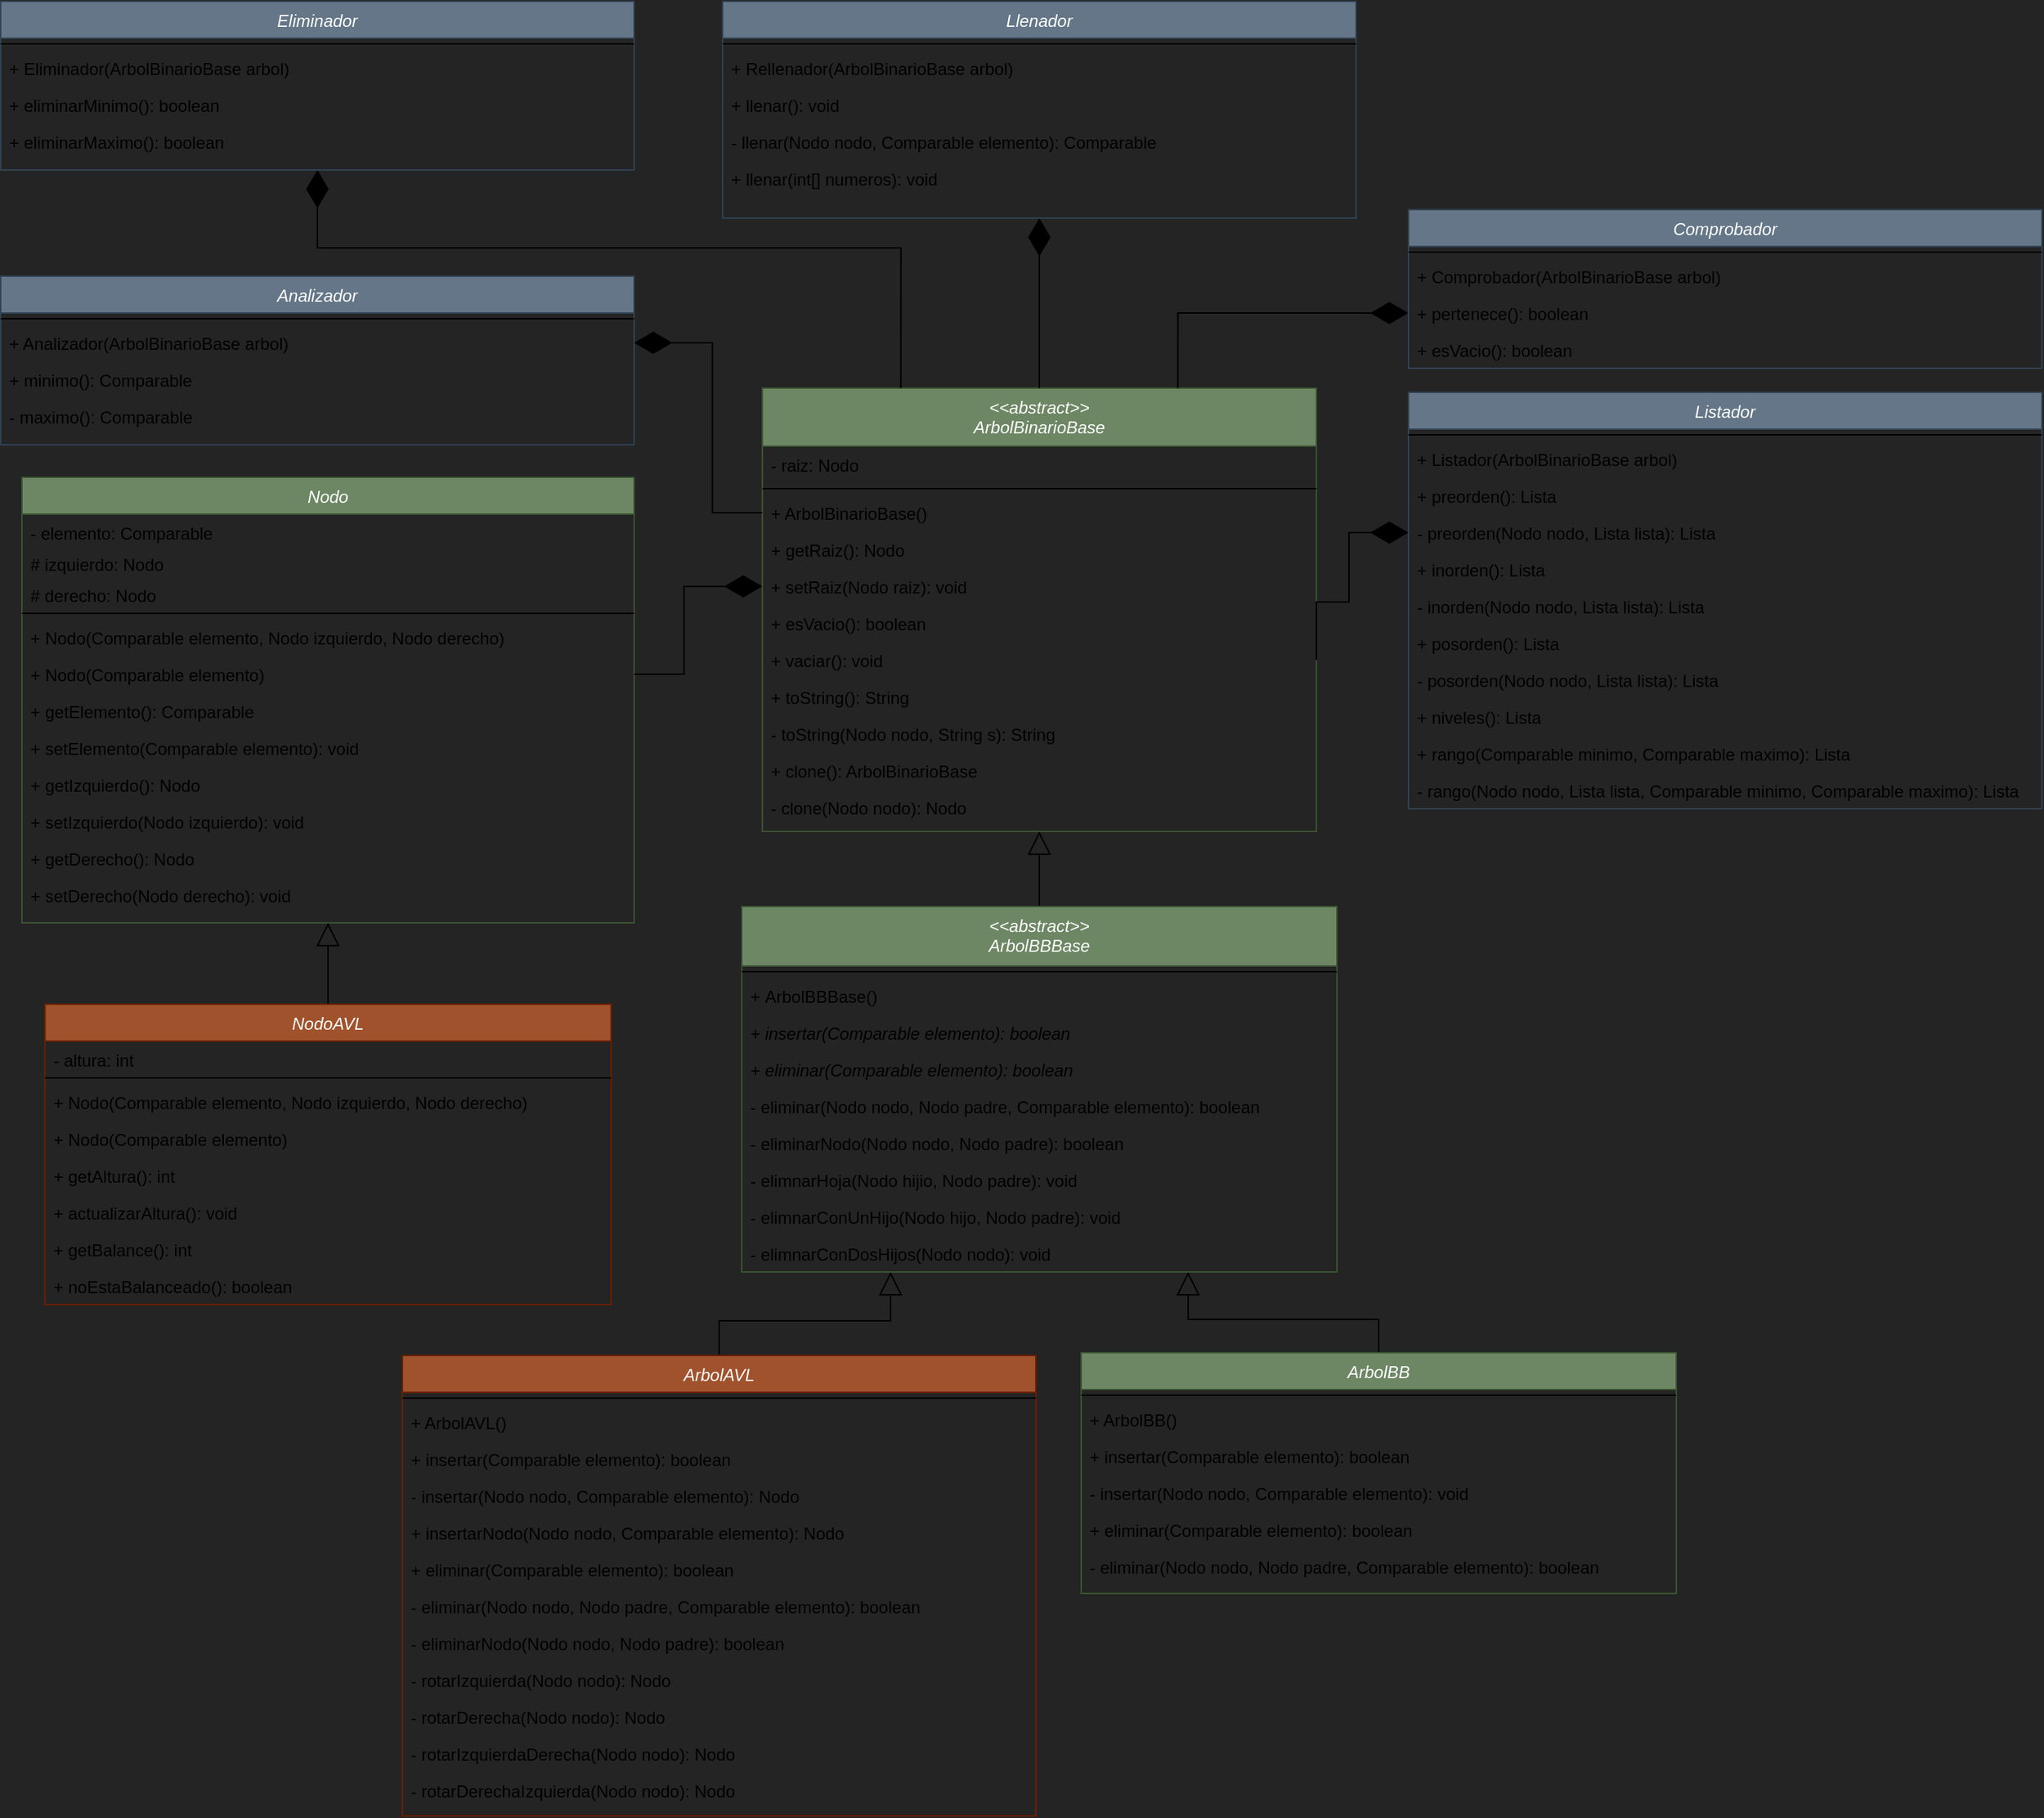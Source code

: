 <mxfile version="20.3.0" type="device" pages="2"><diagram id="C5RBs43oDa-KdzZeNtuy" name="Arboles"><mxGraphModel dx="1665" dy="2430" grid="0" gridSize="100" guides="1" tooltips="1" connect="1" arrows="1" fold="1" page="0" pageScale="1" pageWidth="1169" pageHeight="827" background="#242424" math="0" shadow="0"><root><mxCell id="WIyWlLk6GJQsqaUBKTNV-0"/><mxCell id="WIyWlLk6GJQsqaUBKTNV-1" parent="WIyWlLk6GJQsqaUBKTNV-0"/><mxCell id="htOaAGo6rT_Yyvq18ZG2-37" style="edgeStyle=orthogonalEdgeStyle;shape=connector;rounded=0;orthogonalLoop=1;jettySize=auto;html=1;exitX=0.5;exitY=0;exitDx=0;exitDy=0;entryX=0.5;entryY=1;entryDx=0;entryDy=0;labelBackgroundColor=default;strokeColor=default;fontFamily=Helvetica;fontSize=11;fontColor=default;endArrow=block;endFill=0;startSize=14;endSize=14;sourcePerimeterSpacing=8;targetPerimeterSpacing=8;" parent="WIyWlLk6GJQsqaUBKTNV-1" edge="1"><mxGeometry relative="1" as="geometry"><Array as="points"><mxPoint x="1310" y="310"/><mxPoint x="1210" y="310"/><mxPoint x="1210" y="197"/><mxPoint x="1339" y="197"/></Array><mxPoint x="757" y="88" as="targetPoint"/></mxGeometry></mxCell><mxCell id="htOaAGo6rT_Yyvq18ZG2-2" style="edgeStyle=orthogonalEdgeStyle;shape=connector;rounded=0;orthogonalLoop=1;jettySize=auto;html=1;exitX=0.5;exitY=0;exitDx=0;exitDy=0;entryX=0.5;entryY=1;entryDx=0;entryDy=0;labelBackgroundColor=default;strokeColor=default;fontFamily=Helvetica;fontSize=11;fontColor=default;endArrow=block;endFill=0;startSize=14;endSize=14;sourcePerimeterSpacing=8;targetPerimeterSpacing=8;" parent="WIyWlLk6GJQsqaUBKTNV-1" edge="1"><mxGeometry relative="1" as="geometry"><mxPoint x="866" y="-221" as="sourcePoint"/></mxGeometry></mxCell><mxCell id="pcahuv7IO3VB7ajfq9od-24" value="Nodo" style="swimlane;fontStyle=2;align=center;verticalAlign=top;childLayout=stackLayout;horizontal=1;startSize=26;horizontalStack=0;resizeParent=1;resizeLast=0;collapsible=1;marginBottom=0;rounded=0;shadow=0;strokeWidth=1;fillColor=#6d8764;strokeColor=#3A5431;fontColor=#ffffff;" parent="WIyWlLk6GJQsqaUBKTNV-1" vertex="1"><mxGeometry x="231.5" y="-1080" width="432" height="314.5" as="geometry"><mxRectangle x="130" y="200" width="110" height="26" as="alternateBounds"/></mxGeometry></mxCell><mxCell id="pcahuv7IO3VB7ajfq9od-25" value="- elemento: Comparable" style="text;align=left;verticalAlign=top;spacingLeft=4;spacingRight=4;overflow=hidden;rotatable=0;points=[[0,0.5],[1,0.5]];portConstraint=eastwest;rounded=0;shadow=0;html=0;" parent="pcahuv7IO3VB7ajfq9od-24" vertex="1"><mxGeometry y="26" width="432" height="22" as="geometry"/></mxCell><mxCell id="sPo9ePv6W-N9oTPKADzi-53" value="# izquierdo: Nodo" style="text;align=left;verticalAlign=top;spacingLeft=4;spacingRight=4;overflow=hidden;rotatable=0;points=[[0,0.5],[1,0.5]];portConstraint=eastwest;rounded=0;shadow=0;html=0;" parent="pcahuv7IO3VB7ajfq9od-24" vertex="1"><mxGeometry y="48" width="432" height="22" as="geometry"/></mxCell><mxCell id="sPo9ePv6W-N9oTPKADzi-54" value="# derecho: Nodo" style="text;align=left;verticalAlign=top;spacingLeft=4;spacingRight=4;overflow=hidden;rotatable=0;points=[[0,0.5],[1,0.5]];portConstraint=eastwest;rounded=0;shadow=0;html=0;" parent="pcahuv7IO3VB7ajfq9od-24" vertex="1"><mxGeometry y="70" width="432" height="22" as="geometry"/></mxCell><mxCell id="pcahuv7IO3VB7ajfq9od-26" value="" style="line;html=1;strokeWidth=1;align=left;verticalAlign=middle;spacingTop=-1;spacingLeft=3;spacingRight=3;rotatable=0;labelPosition=right;points=[];portConstraint=eastwest;" parent="pcahuv7IO3VB7ajfq9od-24" vertex="1"><mxGeometry y="92" width="432" height="8" as="geometry"/></mxCell><mxCell id="pcahuv7IO3VB7ajfq9od-27" value="+ Nodo(Comparable elemento, Nodo izquierdo, Nodo derecho)" style="text;align=left;verticalAlign=top;spacingLeft=4;spacingRight=4;overflow=hidden;rotatable=0;points=[[0,0.5],[1,0.5]];portConstraint=eastwest;" parent="pcahuv7IO3VB7ajfq9od-24" vertex="1"><mxGeometry y="100" width="432" height="26" as="geometry"/></mxCell><mxCell id="sPo9ePv6W-N9oTPKADzi-55" value="+ Nodo(Comparable elemento)" style="text;align=left;verticalAlign=top;spacingLeft=4;spacingRight=4;overflow=hidden;rotatable=0;points=[[0,0.5],[1,0.5]];portConstraint=eastwest;" parent="pcahuv7IO3VB7ajfq9od-24" vertex="1"><mxGeometry y="126" width="432" height="26" as="geometry"/></mxCell><mxCell id="sPo9ePv6W-N9oTPKADzi-57" value="+ getElemento(): Comparable" style="text;align=left;verticalAlign=top;spacingLeft=4;spacingRight=4;overflow=hidden;rotatable=0;points=[[0,0.5],[1,0.5]];portConstraint=eastwest;" parent="pcahuv7IO3VB7ajfq9od-24" vertex="1"><mxGeometry y="152" width="432" height="26" as="geometry"/></mxCell><mxCell id="sPo9ePv6W-N9oTPKADzi-58" value="+ setElemento(Comparable elemento): void" style="text;align=left;verticalAlign=top;spacingLeft=4;spacingRight=4;overflow=hidden;rotatable=0;points=[[0,0.5],[1,0.5]];portConstraint=eastwest;" parent="pcahuv7IO3VB7ajfq9od-24" vertex="1"><mxGeometry y="178" width="432" height="26" as="geometry"/></mxCell><mxCell id="sPo9ePv6W-N9oTPKADzi-59" value="+ getIzquierdo(): Nodo" style="text;align=left;verticalAlign=top;spacingLeft=4;spacingRight=4;overflow=hidden;rotatable=0;points=[[0,0.5],[1,0.5]];portConstraint=eastwest;" parent="pcahuv7IO3VB7ajfq9od-24" vertex="1"><mxGeometry y="204" width="432" height="26" as="geometry"/></mxCell><mxCell id="sPo9ePv6W-N9oTPKADzi-60" value="+ setIzquierdo(Nodo izquierdo): void" style="text;align=left;verticalAlign=top;spacingLeft=4;spacingRight=4;overflow=hidden;rotatable=0;points=[[0,0.5],[1,0.5]];portConstraint=eastwest;" parent="pcahuv7IO3VB7ajfq9od-24" vertex="1"><mxGeometry y="230" width="432" height="26" as="geometry"/></mxCell><mxCell id="sPo9ePv6W-N9oTPKADzi-61" value="+ getDerecho(): Nodo" style="text;align=left;verticalAlign=top;spacingLeft=4;spacingRight=4;overflow=hidden;rotatable=0;points=[[0,0.5],[1,0.5]];portConstraint=eastwest;" parent="pcahuv7IO3VB7ajfq9od-24" vertex="1"><mxGeometry y="256" width="432" height="26" as="geometry"/></mxCell><mxCell id="sPo9ePv6W-N9oTPKADzi-62" value="+ setDerecho(Nodo derecho): void" style="text;align=left;verticalAlign=top;spacingLeft=4;spacingRight=4;overflow=hidden;rotatable=0;points=[[0,0.5],[1,0.5]];portConstraint=eastwest;" parent="pcahuv7IO3VB7ajfq9od-24" vertex="1"><mxGeometry y="282" width="432" height="26" as="geometry"/></mxCell><mxCell id="sPo9ePv6W-N9oTPKADzi-207" style="edgeStyle=orthogonalEdgeStyle;shape=connector;rounded=0;orthogonalLoop=1;jettySize=auto;html=1;exitX=0.5;exitY=0;exitDx=0;exitDy=0;entryX=0.5;entryY=1;entryDx=0;entryDy=0;labelBackgroundColor=default;strokeColor=default;fontFamily=Helvetica;fontSize=11;fontColor=default;endArrow=block;endFill=0;startSize=14;endSize=14;sourcePerimeterSpacing=8;targetPerimeterSpacing=8;" parent="WIyWlLk6GJQsqaUBKTNV-1" source="pcahuv7IO3VB7ajfq9od-28" target="pcahuv7IO3VB7ajfq9od-24" edge="1"><mxGeometry relative="1" as="geometry"/></mxCell><mxCell id="pcahuv7IO3VB7ajfq9od-28" value="NodoAVL" style="swimlane;fontStyle=2;align=center;verticalAlign=top;childLayout=stackLayout;horizontal=1;startSize=26;horizontalStack=0;resizeParent=1;resizeLast=0;collapsible=1;marginBottom=0;rounded=0;shadow=0;strokeWidth=1;fillColor=#a0522d;fontColor=#ffffff;strokeColor=#6D1F00;" parent="WIyWlLk6GJQsqaUBKTNV-1" vertex="1"><mxGeometry x="247.75" y="-708" width="399.5" height="212" as="geometry"><mxRectangle x="60" y="490" width="110" height="26" as="alternateBounds"/></mxGeometry></mxCell><mxCell id="pcahuv7IO3VB7ajfq9od-29" value="- altura: int" style="text;align=left;verticalAlign=top;spacingLeft=4;spacingRight=4;overflow=hidden;rotatable=0;points=[[0,0.5],[1,0.5]];portConstraint=eastwest;rounded=0;shadow=0;html=0;" parent="pcahuv7IO3VB7ajfq9od-28" vertex="1"><mxGeometry y="26" width="399.5" height="22" as="geometry"/></mxCell><mxCell id="pcahuv7IO3VB7ajfq9od-30" value="" style="line;html=1;strokeWidth=1;align=left;verticalAlign=middle;spacingTop=-1;spacingLeft=3;spacingRight=3;rotatable=0;labelPosition=right;points=[];portConstraint=eastwest;" parent="pcahuv7IO3VB7ajfq9od-28" vertex="1"><mxGeometry y="48" width="399.5" height="8" as="geometry"/></mxCell><mxCell id="sPo9ePv6W-N9oTPKADzi-215" value="+ Nodo(Comparable elemento, Nodo izquierdo, Nodo derecho)" style="text;align=left;verticalAlign=top;spacingLeft=4;spacingRight=4;overflow=hidden;rotatable=0;points=[[0,0.5],[1,0.5]];portConstraint=eastwest;" parent="pcahuv7IO3VB7ajfq9od-28" vertex="1"><mxGeometry y="56" width="399.5" height="26" as="geometry"/></mxCell><mxCell id="sPo9ePv6W-N9oTPKADzi-216" value="+ Nodo(Comparable elemento)" style="text;align=left;verticalAlign=top;spacingLeft=4;spacingRight=4;overflow=hidden;rotatable=0;points=[[0,0.5],[1,0.5]];portConstraint=eastwest;" parent="pcahuv7IO3VB7ajfq9od-28" vertex="1"><mxGeometry y="82" width="399.5" height="26" as="geometry"/></mxCell><mxCell id="sPo9ePv6W-N9oTPKADzi-25" value="+ getAltura(): int" style="text;align=left;verticalAlign=top;spacingLeft=4;spacingRight=4;overflow=hidden;rotatable=0;points=[[0,0.5],[1,0.5]];portConstraint=eastwest;" parent="pcahuv7IO3VB7ajfq9od-28" vertex="1"><mxGeometry y="108" width="399.5" height="26" as="geometry"/></mxCell><mxCell id="sPo9ePv6W-N9oTPKADzi-26" value="+ actualizarAltura(): void" style="text;align=left;verticalAlign=top;spacingLeft=4;spacingRight=4;overflow=hidden;rotatable=0;points=[[0,0.5],[1,0.5]];portConstraint=eastwest;" parent="pcahuv7IO3VB7ajfq9od-28" vertex="1"><mxGeometry y="134" width="399.5" height="26" as="geometry"/></mxCell><mxCell id="sPo9ePv6W-N9oTPKADzi-32" value="+ getBalance(): int" style="text;align=left;verticalAlign=top;spacingLeft=4;spacingRight=4;overflow=hidden;rotatable=0;points=[[0,0.5],[1,0.5]];portConstraint=eastwest;" parent="pcahuv7IO3VB7ajfq9od-28" vertex="1"><mxGeometry y="160" width="399.5" height="26" as="geometry"/></mxCell><mxCell id="sPo9ePv6W-N9oTPKADzi-33" value="+ noEstaBalanceado(): boolean" style="text;align=left;verticalAlign=top;spacingLeft=4;spacingRight=4;overflow=hidden;rotatable=0;points=[[0,0.5],[1,0.5]];portConstraint=eastwest;" parent="pcahuv7IO3VB7ajfq9od-28" vertex="1"><mxGeometry y="186" width="399.5" height="26" as="geometry"/></mxCell><mxCell id="sPo9ePv6W-N9oTPKADzi-253" style="edgeStyle=orthogonalEdgeStyle;shape=connector;rounded=0;orthogonalLoop=1;jettySize=auto;html=1;exitX=0.5;exitY=0;exitDx=0;exitDy=0;labelBackgroundColor=default;strokeColor=default;fontFamily=Helvetica;fontSize=11;fontColor=default;endArrow=block;endFill=0;startSize=14;endSize=14;sourcePerimeterSpacing=8;targetPerimeterSpacing=8;entryX=0.25;entryY=1;entryDx=0;entryDy=0;" parent="WIyWlLk6GJQsqaUBKTNV-1" source="htOaAGo6rT_Yyvq18ZG2-13" target="sPo9ePv6W-N9oTPKADzi-242" edge="1"><mxGeometry relative="1" as="geometry"/></mxCell><mxCell id="htOaAGo6rT_Yyvq18ZG2-13" value="ArbolAVL" style="swimlane;fontStyle=2;align=center;verticalAlign=top;childLayout=stackLayout;horizontal=1;startSize=26;horizontalStack=0;resizeParent=1;resizeLast=0;collapsible=1;marginBottom=0;rounded=0;shadow=0;strokeWidth=1;fillColor=#a0522d;fontColor=#ffffff;strokeColor=#6D1F00;" parent="WIyWlLk6GJQsqaUBKTNV-1" vertex="1"><mxGeometry x="500" y="-460" width="447" height="325" as="geometry"><mxRectangle x="640" y="440" width="110" height="26" as="alternateBounds"/></mxGeometry></mxCell><mxCell id="htOaAGo6rT_Yyvq18ZG2-15" value="" style="line;html=1;strokeWidth=1;align=left;verticalAlign=middle;spacingTop=-1;spacingLeft=3;spacingRight=3;rotatable=0;labelPosition=right;points=[];portConstraint=eastwest;" parent="htOaAGo6rT_Yyvq18ZG2-13" vertex="1"><mxGeometry y="26" width="447" height="8" as="geometry"/></mxCell><mxCell id="htOaAGo6rT_Yyvq18ZG2-16" value="+ ArbolAVL()" style="text;align=left;verticalAlign=top;spacingLeft=4;spacingRight=4;overflow=hidden;rotatable=0;points=[[0,0.5],[1,0.5]];portConstraint=eastwest;" parent="htOaAGo6rT_Yyvq18ZG2-13" vertex="1"><mxGeometry y="34" width="447" height="26" as="geometry"/></mxCell><mxCell id="sPo9ePv6W-N9oTPKADzi-7" value="+ insertar(Comparable elemento): boolean" style="text;align=left;verticalAlign=top;spacingLeft=4;spacingRight=4;overflow=hidden;rotatable=0;points=[[0,0.5],[1,0.5]];portConstraint=eastwest;" parent="htOaAGo6rT_Yyvq18ZG2-13" vertex="1"><mxGeometry y="60" width="447" height="26" as="geometry"/></mxCell><mxCell id="sPo9ePv6W-N9oTPKADzi-8" value="- insertar(Nodo nodo, Comparable elemento): Nodo" style="text;align=left;verticalAlign=top;spacingLeft=4;spacingRight=4;overflow=hidden;rotatable=0;points=[[0,0.5],[1,0.5]];portConstraint=eastwest;" parent="htOaAGo6rT_Yyvq18ZG2-13" vertex="1"><mxGeometry y="86" width="447" height="26" as="geometry"/></mxCell><mxCell id="sPo9ePv6W-N9oTPKADzi-9" value="+ insertarNodo(Nodo nodo, Comparable elemento): Nodo" style="text;align=left;verticalAlign=top;spacingLeft=4;spacingRight=4;overflow=hidden;rotatable=0;points=[[0,0.5],[1,0.5]];portConstraint=eastwest;" parent="htOaAGo6rT_Yyvq18ZG2-13" vertex="1"><mxGeometry y="112" width="447" height="26" as="geometry"/></mxCell><mxCell id="sPo9ePv6W-N9oTPKADzi-10" value="+ eliminar(Comparable elemento): boolean" style="text;align=left;verticalAlign=top;spacingLeft=4;spacingRight=4;overflow=hidden;rotatable=0;points=[[0,0.5],[1,0.5]];portConstraint=eastwest;" parent="htOaAGo6rT_Yyvq18ZG2-13" vertex="1"><mxGeometry y="138" width="447" height="26" as="geometry"/></mxCell><mxCell id="sPo9ePv6W-N9oTPKADzi-12" value="- eliminar(Nodo nodo, Nodo padre, Comparable elemento): boolean" style="text;align=left;verticalAlign=top;spacingLeft=4;spacingRight=4;overflow=hidden;rotatable=0;points=[[0,0.5],[1,0.5]];portConstraint=eastwest;" parent="htOaAGo6rT_Yyvq18ZG2-13" vertex="1"><mxGeometry y="164" width="447" height="26" as="geometry"/></mxCell><mxCell id="sPo9ePv6W-N9oTPKADzi-13" value="- eliminarNodo(Nodo nodo, Nodo padre): boolean" style="text;align=left;verticalAlign=top;spacingLeft=4;spacingRight=4;overflow=hidden;rotatable=0;points=[[0,0.5],[1,0.5]];portConstraint=eastwest;" parent="htOaAGo6rT_Yyvq18ZG2-13" vertex="1"><mxGeometry y="190" width="447" height="26" as="geometry"/></mxCell><mxCell id="sPo9ePv6W-N9oTPKADzi-17" value="- rotarIzquierda(Nodo nodo): Nodo" style="text;align=left;verticalAlign=top;spacingLeft=4;spacingRight=4;overflow=hidden;rotatable=0;points=[[0,0.5],[1,0.5]];portConstraint=eastwest;" parent="htOaAGo6rT_Yyvq18ZG2-13" vertex="1"><mxGeometry y="216" width="447" height="26" as="geometry"/></mxCell><mxCell id="sPo9ePv6W-N9oTPKADzi-18" value="- rotarDerecha(Nodo nodo): Nodo" style="text;align=left;verticalAlign=top;spacingLeft=4;spacingRight=4;overflow=hidden;rotatable=0;points=[[0,0.5],[1,0.5]];portConstraint=eastwest;" parent="htOaAGo6rT_Yyvq18ZG2-13" vertex="1"><mxGeometry y="242" width="447" height="26" as="geometry"/></mxCell><mxCell id="sPo9ePv6W-N9oTPKADzi-19" value="- rotarIzquierdaDerecha(Nodo nodo): Nodo" style="text;align=left;verticalAlign=top;spacingLeft=4;spacingRight=4;overflow=hidden;rotatable=0;points=[[0,0.5],[1,0.5]];portConstraint=eastwest;" parent="htOaAGo6rT_Yyvq18ZG2-13" vertex="1"><mxGeometry y="268" width="447" height="26" as="geometry"/></mxCell><mxCell id="sPo9ePv6W-N9oTPKADzi-20" value="- rotarDerechaIzquierda(Nodo nodo): Nodo" style="text;align=left;verticalAlign=top;spacingLeft=4;spacingRight=4;overflow=hidden;rotatable=0;points=[[0,0.5],[1,0.5]];portConstraint=eastwest;" parent="htOaAGo6rT_Yyvq18ZG2-13" vertex="1"><mxGeometry y="294" width="447" height="26" as="geometry"/></mxCell><mxCell id="sPo9ePv6W-N9oTPKADzi-256" style="edgeStyle=orthogonalEdgeStyle;shape=connector;rounded=0;orthogonalLoop=1;jettySize=auto;html=1;exitX=0.5;exitY=0;exitDx=0;exitDy=0;entryX=0.75;entryY=1;entryDx=0;entryDy=0;labelBackgroundColor=default;strokeColor=default;fontFamily=Helvetica;fontSize=11;fontColor=default;endArrow=block;endFill=0;startSize=14;endSize=14;sourcePerimeterSpacing=8;targetPerimeterSpacing=8;" parent="WIyWlLk6GJQsqaUBKTNV-1" source="mhKsp-o93ISQxOIqMxU4-17" target="sPo9ePv6W-N9oTPKADzi-242" edge="1"><mxGeometry relative="1" as="geometry"/></mxCell><mxCell id="mhKsp-o93ISQxOIqMxU4-17" value="ArbolBB" style="swimlane;fontStyle=2;align=center;verticalAlign=top;childLayout=stackLayout;horizontal=1;startSize=26;horizontalStack=0;resizeParent=1;resizeLast=0;collapsible=1;marginBottom=0;rounded=0;shadow=0;strokeWidth=1;fillColor=#6d8764;labelBackgroundColor=none;strokeColor=#3A5431;fontColor=#ffffff;" parent="WIyWlLk6GJQsqaUBKTNV-1" vertex="1"><mxGeometry x="979" y="-462" width="420" height="170" as="geometry"><mxRectangle x="450" y="286" width="110" height="26" as="alternateBounds"/></mxGeometry></mxCell><mxCell id="mhKsp-o93ISQxOIqMxU4-19" value="" style="line;html=1;strokeWidth=1;align=left;verticalAlign=middle;spacingTop=-1;spacingLeft=3;spacingRight=3;rotatable=0;labelPosition=right;points=[];portConstraint=eastwest;" parent="mhKsp-o93ISQxOIqMxU4-17" vertex="1"><mxGeometry y="26" width="420" height="8" as="geometry"/></mxCell><mxCell id="mhKsp-o93ISQxOIqMxU4-20" value="+ ArbolBB()" style="text;align=left;verticalAlign=top;spacingLeft=4;spacingRight=4;overflow=hidden;rotatable=0;points=[[0,0.5],[1,0.5]];portConstraint=eastwest;" parent="mhKsp-o93ISQxOIqMxU4-17" vertex="1"><mxGeometry y="34" width="420" height="26" as="geometry"/></mxCell><mxCell id="mhKsp-o93ISQxOIqMxU4-21" value="+ insertar(Comparable elemento): boolean" style="text;align=left;verticalAlign=top;spacingLeft=4;spacingRight=4;overflow=hidden;rotatable=0;points=[[0,0.5],[1,0.5]];portConstraint=eastwest;" parent="mhKsp-o93ISQxOIqMxU4-17" vertex="1"><mxGeometry y="60" width="420" height="26" as="geometry"/></mxCell><mxCell id="mhKsp-o93ISQxOIqMxU4-24" value="- insertar(Nodo nodo, Comparable elemento): void" style="text;align=left;verticalAlign=top;spacingLeft=4;spacingRight=4;overflow=hidden;rotatable=0;points=[[0,0.5],[1,0.5]];portConstraint=eastwest;" parent="mhKsp-o93ISQxOIqMxU4-17" vertex="1"><mxGeometry y="86" width="420" height="26" as="geometry"/></mxCell><mxCell id="mhKsp-o93ISQxOIqMxU4-41" value="+ eliminar(Comparable elemento): boolean" style="text;align=left;verticalAlign=top;spacingLeft=4;spacingRight=4;overflow=hidden;rotatable=0;points=[[0,0.5],[1,0.5]];portConstraint=eastwest;" parent="mhKsp-o93ISQxOIqMxU4-17" vertex="1"><mxGeometry y="112" width="420" height="26" as="geometry"/></mxCell><mxCell id="mhKsp-o93ISQxOIqMxU4-42" value="- eliminar(Nodo nodo, Nodo padre, Comparable elemento): boolean" style="text;align=left;verticalAlign=top;spacingLeft=4;spacingRight=4;overflow=hidden;rotatable=0;points=[[0,0.5],[1,0.5]];portConstraint=eastwest;" parent="mhKsp-o93ISQxOIqMxU4-17" vertex="1"><mxGeometry y="138" width="420" height="26" as="geometry"/></mxCell><mxCell id="sPo9ePv6W-N9oTPKADzi-69" value="&lt;&lt;abstract&gt;&gt;&#10;ArbolBinarioBase" style="swimlane;fontStyle=2;align=center;verticalAlign=top;childLayout=stackLayout;horizontal=1;startSize=41;horizontalStack=0;resizeParent=1;resizeLast=0;collapsible=1;marginBottom=0;rounded=0;shadow=0;strokeWidth=1;fillColor=#6d8764;strokeColor=#3A5431;fontColor=#ffffff;" parent="WIyWlLk6GJQsqaUBKTNV-1" vertex="1"><mxGeometry x="754" y="-1143" width="391" height="313" as="geometry"><mxRectangle x="450" y="286" width="110" height="26" as="alternateBounds"/></mxGeometry></mxCell><mxCell id="Z79J3QyPB-xBf8QD8sLu-17" value="- raiz: Nodo" style="text;align=left;verticalAlign=top;spacingLeft=4;spacingRight=4;overflow=hidden;rotatable=0;points=[[0,0.5],[1,0.5]];portConstraint=eastwest;" parent="sPo9ePv6W-N9oTPKADzi-69" vertex="1"><mxGeometry y="41" width="391" height="26" as="geometry"/></mxCell><mxCell id="sPo9ePv6W-N9oTPKADzi-70" value="" style="line;html=1;strokeWidth=1;align=left;verticalAlign=middle;spacingTop=-1;spacingLeft=3;spacingRight=3;rotatable=0;labelPosition=right;points=[];portConstraint=eastwest;" parent="sPo9ePv6W-N9oTPKADzi-69" vertex="1"><mxGeometry y="67" width="391" height="8" as="geometry"/></mxCell><mxCell id="sPo9ePv6W-N9oTPKADzi-91" value="+ ArbolBinarioBase()" style="text;align=left;verticalAlign=top;spacingLeft=4;spacingRight=4;overflow=hidden;rotatable=0;points=[[0,0.5],[1,0.5]];portConstraint=eastwest;" parent="sPo9ePv6W-N9oTPKADzi-69" vertex="1"><mxGeometry y="75" width="391" height="26" as="geometry"/></mxCell><mxCell id="x5Kghdz4ptoOG3RJi3Xb-0" value="+ getRaiz(): Nodo" style="text;align=left;verticalAlign=top;spacingLeft=4;spacingRight=4;overflow=hidden;rotatable=0;points=[[0,0.5],[1,0.5]];portConstraint=eastwest;" parent="sPo9ePv6W-N9oTPKADzi-69" vertex="1"><mxGeometry y="101" width="391" height="26" as="geometry"/></mxCell><mxCell id="sPo9ePv6W-N9oTPKADzi-83" value="+ setRaiz(Nodo raiz): void" style="text;align=left;verticalAlign=top;spacingLeft=4;spacingRight=4;overflow=hidden;rotatable=0;points=[[0,0.5],[1,0.5]];portConstraint=eastwest;" parent="sPo9ePv6W-N9oTPKADzi-69" vertex="1"><mxGeometry y="127" width="391" height="26" as="geometry"/></mxCell><mxCell id="sPo9ePv6W-N9oTPKADzi-73" value="+ esVacio(): boolean" style="text;align=left;verticalAlign=top;spacingLeft=4;spacingRight=4;overflow=hidden;rotatable=0;points=[[0,0.5],[1,0.5]];portConstraint=eastwest;fillColor=none;" parent="sPo9ePv6W-N9oTPKADzi-69" vertex="1"><mxGeometry y="153" width="391" height="26" as="geometry"/></mxCell><mxCell id="sPo9ePv6W-N9oTPKADzi-217" value="+ vaciar(): void" style="text;align=left;verticalAlign=top;spacingLeft=4;spacingRight=4;overflow=hidden;rotatable=0;points=[[0,0.5],[1,0.5]];portConstraint=eastwest;fillColor=none;" parent="sPo9ePv6W-N9oTPKADzi-69" vertex="1"><mxGeometry y="179" width="391" height="26" as="geometry"/></mxCell><mxCell id="sPo9ePv6W-N9oTPKADzi-81" value="+ toString(): String" style="text;align=left;verticalAlign=top;spacingLeft=4;spacingRight=4;overflow=hidden;rotatable=0;points=[[0,0.5],[1,0.5]];portConstraint=eastwest;" parent="sPo9ePv6W-N9oTPKADzi-69" vertex="1"><mxGeometry y="205" width="391" height="26" as="geometry"/></mxCell><mxCell id="sPo9ePv6W-N9oTPKADzi-82" value="- toString(Nodo nodo, String s): String" style="text;align=left;verticalAlign=top;spacingLeft=4;spacingRight=4;overflow=hidden;rotatable=0;points=[[0,0.5],[1,0.5]];portConstraint=eastwest;" parent="sPo9ePv6W-N9oTPKADzi-69" vertex="1"><mxGeometry y="231" width="391" height="26" as="geometry"/></mxCell><mxCell id="sPo9ePv6W-N9oTPKADzi-220" value="+ clone(): ArbolBinarioBase" style="text;align=left;verticalAlign=top;spacingLeft=4;spacingRight=4;overflow=hidden;rotatable=0;points=[[0,0.5],[1,0.5]];portConstraint=eastwest;" parent="sPo9ePv6W-N9oTPKADzi-69" vertex="1"><mxGeometry y="257" width="391" height="26" as="geometry"/></mxCell><mxCell id="sPo9ePv6W-N9oTPKADzi-221" value="- clone(Nodo nodo): Nodo" style="text;align=left;verticalAlign=top;spacingLeft=4;spacingRight=4;overflow=hidden;rotatable=0;points=[[0,0.5],[1,0.5]];portConstraint=eastwest;" parent="sPo9ePv6W-N9oTPKADzi-69" vertex="1"><mxGeometry y="283" width="391" height="26" as="geometry"/></mxCell><mxCell id="sPo9ePv6W-N9oTPKADzi-92" value="Listador" style="swimlane;fontStyle=2;align=center;verticalAlign=top;childLayout=stackLayout;horizontal=1;startSize=26;horizontalStack=0;resizeParent=1;resizeLast=0;collapsible=1;marginBottom=0;rounded=0;shadow=0;strokeWidth=1;fillColor=#647687;fontColor=#ffffff;strokeColor=#314354;" parent="WIyWlLk6GJQsqaUBKTNV-1" vertex="1"><mxGeometry x="1210" y="-1140" width="447" height="294" as="geometry"><mxRectangle x="450" y="286" width="110" height="26" as="alternateBounds"/></mxGeometry></mxCell><mxCell id="sPo9ePv6W-N9oTPKADzi-93" value="" style="line;html=1;strokeWidth=1;align=left;verticalAlign=middle;spacingTop=-1;spacingLeft=3;spacingRight=3;rotatable=0;labelPosition=right;points=[];portConstraint=eastwest;" parent="sPo9ePv6W-N9oTPKADzi-92" vertex="1"><mxGeometry y="26" width="447" height="8" as="geometry"/></mxCell><mxCell id="sPo9ePv6W-N9oTPKADzi-94" value="+ Listador(ArbolBinarioBase arbol)" style="text;align=left;verticalAlign=top;spacingLeft=4;spacingRight=4;overflow=hidden;rotatable=0;points=[[0,0.5],[1,0.5]];portConstraint=eastwest;" parent="sPo9ePv6W-N9oTPKADzi-92" vertex="1"><mxGeometry y="34" width="447" height="26" as="geometry"/></mxCell><mxCell id="sPo9ePv6W-N9oTPKADzi-98" value="+ preorden(): Lista" style="text;align=left;verticalAlign=top;spacingLeft=4;spacingRight=4;overflow=hidden;rotatable=0;points=[[0,0.5],[1,0.5]];portConstraint=eastwest;" parent="sPo9ePv6W-N9oTPKADzi-92" vertex="1"><mxGeometry y="60" width="447" height="26" as="geometry"/></mxCell><mxCell id="sPo9ePv6W-N9oTPKADzi-112" value="- preorden(Nodo nodo, Lista lista): Lista" style="text;align=left;verticalAlign=top;spacingLeft=4;spacingRight=4;overflow=hidden;rotatable=0;points=[[0,0.5],[1,0.5]];portConstraint=eastwest;" parent="sPo9ePv6W-N9oTPKADzi-92" vertex="1"><mxGeometry y="86" width="447" height="26" as="geometry"/></mxCell><mxCell id="sPo9ePv6W-N9oTPKADzi-114" value="+ inorden(): Lista" style="text;align=left;verticalAlign=top;spacingLeft=4;spacingRight=4;overflow=hidden;rotatable=0;points=[[0,0.5],[1,0.5]];portConstraint=eastwest;" parent="sPo9ePv6W-N9oTPKADzi-92" vertex="1"><mxGeometry y="112" width="447" height="26" as="geometry"/></mxCell><mxCell id="sPo9ePv6W-N9oTPKADzi-115" value="- inorden(Nodo nodo, Lista lista): Lista" style="text;align=left;verticalAlign=top;spacingLeft=4;spacingRight=4;overflow=hidden;rotatable=0;points=[[0,0.5],[1,0.5]];portConstraint=eastwest;" parent="sPo9ePv6W-N9oTPKADzi-92" vertex="1"><mxGeometry y="138" width="447" height="26" as="geometry"/></mxCell><mxCell id="sPo9ePv6W-N9oTPKADzi-116" value="+ posorden(): Lista" style="text;align=left;verticalAlign=top;spacingLeft=4;spacingRight=4;overflow=hidden;rotatable=0;points=[[0,0.5],[1,0.5]];portConstraint=eastwest;" parent="sPo9ePv6W-N9oTPKADzi-92" vertex="1"><mxGeometry y="164" width="447" height="26" as="geometry"/></mxCell><mxCell id="sPo9ePv6W-N9oTPKADzi-117" value="- posorden(Nodo nodo, Lista lista): Lista" style="text;align=left;verticalAlign=top;spacingLeft=4;spacingRight=4;overflow=hidden;rotatable=0;points=[[0,0.5],[1,0.5]];portConstraint=eastwest;" parent="sPo9ePv6W-N9oTPKADzi-92" vertex="1"><mxGeometry y="190" width="447" height="26" as="geometry"/></mxCell><mxCell id="sPo9ePv6W-N9oTPKADzi-123" value="+ niveles(): Lista" style="text;align=left;verticalAlign=top;spacingLeft=4;spacingRight=4;overflow=hidden;rotatable=0;points=[[0,0.5],[1,0.5]];portConstraint=eastwest;" parent="sPo9ePv6W-N9oTPKADzi-92" vertex="1"><mxGeometry y="216" width="447" height="26" as="geometry"/></mxCell><mxCell id="sPo9ePv6W-N9oTPKADzi-124" value="+ rango(Comparable minimo, Comparable maximo): Lista" style="text;align=left;verticalAlign=top;spacingLeft=4;spacingRight=4;overflow=hidden;rotatable=0;points=[[0,0.5],[1,0.5]];portConstraint=eastwest;" parent="sPo9ePv6W-N9oTPKADzi-92" vertex="1"><mxGeometry y="242" width="447" height="26" as="geometry"/></mxCell><mxCell id="sPo9ePv6W-N9oTPKADzi-125" value="- rango(Nodo nodo, Lista lista, Comparable minimo, Comparable maximo): Lista" style="text;align=left;verticalAlign=top;spacingLeft=4;spacingRight=4;overflow=hidden;rotatable=0;points=[[0,0.5],[1,0.5]];portConstraint=eastwest;" parent="sPo9ePv6W-N9oTPKADzi-92" vertex="1"><mxGeometry y="268" width="447" height="26" as="geometry"/></mxCell><mxCell id="sPo9ePv6W-N9oTPKADzi-122" style="edgeStyle=orthogonalEdgeStyle;shape=connector;rounded=0;orthogonalLoop=1;jettySize=auto;html=1;exitX=0;exitY=0.5;exitDx=0;exitDy=0;entryX=1;entryY=0.5;entryDx=0;entryDy=0;labelBackgroundColor=default;strokeColor=default;strokeWidth=1;fontFamily=Helvetica;fontSize=11;fontColor=default;startArrow=diamondThin;startFill=1;endArrow=none;endFill=0;startSize=24;endSize=14;sourcePerimeterSpacing=8;targetPerimeterSpacing=8;" parent="WIyWlLk6GJQsqaUBKTNV-1" source="sPo9ePv6W-N9oTPKADzi-112" target="sPo9ePv6W-N9oTPKADzi-217" edge="1"><mxGeometry relative="1" as="geometry"><mxPoint x="1144" y="-963" as="targetPoint"/><Array as="points"><mxPoint x="1168" y="-1041"/><mxPoint x="1168" y="-992"/></Array></mxGeometry></mxCell><mxCell id="sPo9ePv6W-N9oTPKADzi-257" style="edgeStyle=orthogonalEdgeStyle;shape=connector;rounded=0;orthogonalLoop=1;jettySize=auto;html=1;entryX=0.75;entryY=0;entryDx=0;entryDy=0;labelBackgroundColor=default;strokeColor=default;strokeWidth=1;fontFamily=Helvetica;fontSize=11;fontColor=default;startArrow=diamondThin;startFill=1;endArrow=none;endFill=0;startSize=24;endSize=14;sourcePerimeterSpacing=8;targetPerimeterSpacing=8;exitX=0;exitY=0.5;exitDx=0;exitDy=0;" parent="WIyWlLk6GJQsqaUBKTNV-1" source="sPo9ePv6W-N9oTPKADzi-141" target="sPo9ePv6W-N9oTPKADzi-69" edge="1"><mxGeometry relative="1" as="geometry"/></mxCell><mxCell id="sPo9ePv6W-N9oTPKADzi-138" value="Comprobador" style="swimlane;fontStyle=2;align=center;verticalAlign=top;childLayout=stackLayout;horizontal=1;startSize=26;horizontalStack=0;resizeParent=1;resizeLast=0;collapsible=1;marginBottom=0;rounded=0;shadow=0;strokeWidth=1;fillColor=#647687;fontColor=#ffffff;strokeColor=#314354;" parent="WIyWlLk6GJQsqaUBKTNV-1" vertex="1"><mxGeometry x="1210" y="-1269" width="447" height="112" as="geometry"><mxRectangle x="450" y="286" width="110" height="26" as="alternateBounds"/></mxGeometry></mxCell><mxCell id="sPo9ePv6W-N9oTPKADzi-139" value="" style="line;html=1;strokeWidth=1;align=left;verticalAlign=middle;spacingTop=-1;spacingLeft=3;spacingRight=3;rotatable=0;labelPosition=right;points=[];portConstraint=eastwest;" parent="sPo9ePv6W-N9oTPKADzi-138" vertex="1"><mxGeometry y="26" width="447" height="8" as="geometry"/></mxCell><mxCell id="sPo9ePv6W-N9oTPKADzi-140" value="+ Comprobador(ArbolBinarioBase arbol)" style="text;align=left;verticalAlign=top;spacingLeft=4;spacingRight=4;overflow=hidden;rotatable=0;points=[[0,0.5],[1,0.5]];portConstraint=eastwest;" parent="sPo9ePv6W-N9oTPKADzi-138" vertex="1"><mxGeometry y="34" width="447" height="26" as="geometry"/></mxCell><mxCell id="sPo9ePv6W-N9oTPKADzi-141" value="+ pertenece(): boolean" style="text;align=left;verticalAlign=top;spacingLeft=4;spacingRight=4;overflow=hidden;rotatable=0;points=[[0,0.5],[1,0.5]];portConstraint=eastwest;" parent="sPo9ePv6W-N9oTPKADzi-138" vertex="1"><mxGeometry y="60" width="447" height="26" as="geometry"/></mxCell><mxCell id="sPo9ePv6W-N9oTPKADzi-150" value="+ esVacio(): boolean" style="text;align=left;verticalAlign=top;spacingLeft=4;spacingRight=4;overflow=hidden;rotatable=0;points=[[0,0.5],[1,0.5]];portConstraint=eastwest;" parent="sPo9ePv6W-N9oTPKADzi-138" vertex="1"><mxGeometry y="86" width="447" height="26" as="geometry"/></mxCell><mxCell id="sPo9ePv6W-N9oTPKADzi-173" style="edgeStyle=orthogonalEdgeStyle;shape=connector;rounded=0;orthogonalLoop=1;jettySize=auto;html=1;exitX=0.5;exitY=1;exitDx=0;exitDy=0;entryX=0.5;entryY=0;entryDx=0;entryDy=0;labelBackgroundColor=default;strokeColor=default;strokeWidth=1;fontFamily=Helvetica;fontSize=11;fontColor=default;startArrow=diamondThin;startFill=1;endArrow=none;endFill=0;startSize=24;endSize=14;sourcePerimeterSpacing=8;targetPerimeterSpacing=8;" parent="WIyWlLk6GJQsqaUBKTNV-1" source="sPo9ePv6W-N9oTPKADzi-155" target="sPo9ePv6W-N9oTPKADzi-69" edge="1"><mxGeometry relative="1" as="geometry"/></mxCell><mxCell id="sPo9ePv6W-N9oTPKADzi-155" value="Llenador" style="swimlane;fontStyle=2;align=center;verticalAlign=top;childLayout=stackLayout;horizontal=1;startSize=26;horizontalStack=0;resizeParent=1;resizeLast=0;collapsible=1;marginBottom=0;rounded=0;shadow=0;strokeWidth=1;fillColor=#647687;fontColor=#ffffff;strokeColor=#314354;" parent="WIyWlLk6GJQsqaUBKTNV-1" vertex="1"><mxGeometry x="726" y="-1416" width="447" height="153" as="geometry"><mxRectangle x="450" y="286" width="110" height="26" as="alternateBounds"/></mxGeometry></mxCell><mxCell id="sPo9ePv6W-N9oTPKADzi-156" value="" style="line;html=1;strokeWidth=1;align=left;verticalAlign=middle;spacingTop=-1;spacingLeft=3;spacingRight=3;rotatable=0;labelPosition=right;points=[];portConstraint=eastwest;" parent="sPo9ePv6W-N9oTPKADzi-155" vertex="1"><mxGeometry y="26" width="447" height="8" as="geometry"/></mxCell><mxCell id="sPo9ePv6W-N9oTPKADzi-157" value="+ Rellenador(ArbolBinarioBase arbol)" style="text;align=left;verticalAlign=top;spacingLeft=4;spacingRight=4;overflow=hidden;rotatable=0;points=[[0,0.5],[1,0.5]];portConstraint=eastwest;" parent="sPo9ePv6W-N9oTPKADzi-155" vertex="1"><mxGeometry y="34" width="447" height="26" as="geometry"/></mxCell><mxCell id="sPo9ePv6W-N9oTPKADzi-158" value="+ llenar(): void" style="text;align=left;verticalAlign=top;spacingLeft=4;spacingRight=4;overflow=hidden;rotatable=0;points=[[0,0.5],[1,0.5]];portConstraint=eastwest;" parent="sPo9ePv6W-N9oTPKADzi-155" vertex="1"><mxGeometry y="60" width="447" height="26" as="geometry"/></mxCell><mxCell id="sPo9ePv6W-N9oTPKADzi-159" value="- llenar(Nodo nodo, Comparable elemento): Comparable" style="text;align=left;verticalAlign=top;spacingLeft=4;spacingRight=4;overflow=hidden;rotatable=0;points=[[0,0.5],[1,0.5]];portConstraint=eastwest;" parent="sPo9ePv6W-N9oTPKADzi-155" vertex="1"><mxGeometry y="86" width="447" height="26" as="geometry"/></mxCell><mxCell id="sPo9ePv6W-N9oTPKADzi-160" value="+ llenar(int[] numeros): void" style="text;align=left;verticalAlign=top;spacingLeft=4;spacingRight=4;overflow=hidden;rotatable=0;points=[[0,0.5],[1,0.5]];portConstraint=eastwest;" parent="sPo9ePv6W-N9oTPKADzi-155" vertex="1"><mxGeometry y="112" width="447" height="26" as="geometry"/></mxCell><mxCell id="sPo9ePv6W-N9oTPKADzi-174" value="Analizador" style="swimlane;fontStyle=2;align=center;verticalAlign=top;childLayout=stackLayout;horizontal=1;startSize=26;horizontalStack=0;resizeParent=1;resizeLast=0;collapsible=1;marginBottom=0;rounded=0;shadow=0;strokeWidth=1;fillColor=#647687;fontColor=#ffffff;strokeColor=#314354;" parent="WIyWlLk6GJQsqaUBKTNV-1" vertex="1"><mxGeometry x="216.5" y="-1222" width="447" height="119" as="geometry"><mxRectangle x="450" y="286" width="110" height="26" as="alternateBounds"/></mxGeometry></mxCell><mxCell id="sPo9ePv6W-N9oTPKADzi-175" value="" style="line;html=1;strokeWidth=1;align=left;verticalAlign=middle;spacingTop=-1;spacingLeft=3;spacingRight=3;rotatable=0;labelPosition=right;points=[];portConstraint=eastwest;" parent="sPo9ePv6W-N9oTPKADzi-174" vertex="1"><mxGeometry y="26" width="447" height="8" as="geometry"/></mxCell><mxCell id="sPo9ePv6W-N9oTPKADzi-176" value="+ Analizador(ArbolBinarioBase arbol)" style="text;align=left;verticalAlign=top;spacingLeft=4;spacingRight=4;overflow=hidden;rotatable=0;points=[[0,0.5],[1,0.5]];portConstraint=eastwest;" parent="sPo9ePv6W-N9oTPKADzi-174" vertex="1"><mxGeometry y="34" width="447" height="26" as="geometry"/></mxCell><mxCell id="sPo9ePv6W-N9oTPKADzi-177" value="+ minimo(): Comparable" style="text;align=left;verticalAlign=top;spacingLeft=4;spacingRight=4;overflow=hidden;rotatable=0;points=[[0,0.5],[1,0.5]];portConstraint=eastwest;" parent="sPo9ePv6W-N9oTPKADzi-174" vertex="1"><mxGeometry y="60" width="447" height="26" as="geometry"/></mxCell><mxCell id="sPo9ePv6W-N9oTPKADzi-178" value="- maximo(): Comparable" style="text;align=left;verticalAlign=top;spacingLeft=4;spacingRight=4;overflow=hidden;rotatable=0;points=[[0,0.5],[1,0.5]];portConstraint=eastwest;" parent="sPo9ePv6W-N9oTPKADzi-174" vertex="1"><mxGeometry y="86" width="447" height="26" as="geometry"/></mxCell><mxCell id="sPo9ePv6W-N9oTPKADzi-180" style="edgeStyle=orthogonalEdgeStyle;shape=connector;rounded=0;orthogonalLoop=1;jettySize=auto;html=1;exitX=1;exitY=0.5;exitDx=0;exitDy=0;entryX=0;entryY=0.5;entryDx=0;entryDy=0;labelBackgroundColor=default;strokeColor=default;strokeWidth=1;fontFamily=Helvetica;fontSize=11;fontColor=default;startArrow=diamondThin;startFill=1;endArrow=none;endFill=0;startSize=24;endSize=14;sourcePerimeterSpacing=8;targetPerimeterSpacing=8;" parent="WIyWlLk6GJQsqaUBKTNV-1" source="sPo9ePv6W-N9oTPKADzi-176" target="sPo9ePv6W-N9oTPKADzi-91" edge="1"><mxGeometry relative="1" as="geometry"/></mxCell><mxCell id="sPo9ePv6W-N9oTPKADzi-206" style="edgeStyle=orthogonalEdgeStyle;shape=connector;rounded=0;orthogonalLoop=1;jettySize=auto;html=1;exitX=0;exitY=0.5;exitDx=0;exitDy=0;entryX=1;entryY=0.5;entryDx=0;entryDy=0;labelBackgroundColor=default;strokeColor=default;strokeWidth=1;fontFamily=Helvetica;fontSize=11;fontColor=default;startArrow=diamondThin;startFill=1;endArrow=none;endFill=0;startSize=24;endSize=14;sourcePerimeterSpacing=8;targetPerimeterSpacing=8;" parent="WIyWlLk6GJQsqaUBKTNV-1" source="sPo9ePv6W-N9oTPKADzi-83" target="sPo9ePv6W-N9oTPKADzi-55" edge="1"><mxGeometry relative="1" as="geometry"/></mxCell><mxCell id="sPo9ePv6W-N9oTPKADzi-241" style="edgeStyle=orthogonalEdgeStyle;shape=connector;rounded=0;orthogonalLoop=1;jettySize=auto;html=1;exitX=0.5;exitY=1;exitDx=0;exitDy=0;entryX=0.25;entryY=0;entryDx=0;entryDy=0;labelBackgroundColor=default;strokeColor=default;strokeWidth=1;fontFamily=Helvetica;fontSize=11;fontColor=default;startArrow=diamondThin;startFill=1;endArrow=none;endFill=0;startSize=24;endSize=14;sourcePerimeterSpacing=8;targetPerimeterSpacing=8;" parent="WIyWlLk6GJQsqaUBKTNV-1" source="sPo9ePv6W-N9oTPKADzi-224" target="sPo9ePv6W-N9oTPKADzi-69" edge="1"><mxGeometry relative="1" as="geometry"><Array as="points"><mxPoint x="440" y="-1242"/><mxPoint x="852" y="-1242"/></Array></mxGeometry></mxCell><mxCell id="sPo9ePv6W-N9oTPKADzi-224" value="Eliminador" style="swimlane;fontStyle=2;align=center;verticalAlign=top;childLayout=stackLayout;horizontal=1;startSize=26;horizontalStack=0;resizeParent=1;resizeLast=0;collapsible=1;marginBottom=0;rounded=0;shadow=0;strokeWidth=1;fillColor=#647687;fontColor=#ffffff;strokeColor=#314354;" parent="WIyWlLk6GJQsqaUBKTNV-1" vertex="1"><mxGeometry x="216.5" y="-1416" width="447" height="119" as="geometry"><mxRectangle x="450" y="286" width="110" height="26" as="alternateBounds"/></mxGeometry></mxCell><mxCell id="sPo9ePv6W-N9oTPKADzi-225" value="" style="line;html=1;strokeWidth=1;align=left;verticalAlign=middle;spacingTop=-1;spacingLeft=3;spacingRight=3;rotatable=0;labelPosition=right;points=[];portConstraint=eastwest;" parent="sPo9ePv6W-N9oTPKADzi-224" vertex="1"><mxGeometry y="26" width="447" height="8" as="geometry"/></mxCell><mxCell id="sPo9ePv6W-N9oTPKADzi-226" value="+ Eliminador(ArbolBinarioBase arbol)" style="text;align=left;verticalAlign=top;spacingLeft=4;spacingRight=4;overflow=hidden;rotatable=0;points=[[0,0.5],[1,0.5]];portConstraint=eastwest;" parent="sPo9ePv6W-N9oTPKADzi-224" vertex="1"><mxGeometry y="34" width="447" height="26" as="geometry"/></mxCell><mxCell id="sPo9ePv6W-N9oTPKADzi-229" value="+ eliminarMinimo(): boolean" style="text;align=left;verticalAlign=top;spacingLeft=4;spacingRight=4;overflow=hidden;rotatable=0;points=[[0,0.5],[1,0.5]];portConstraint=eastwest;" parent="sPo9ePv6W-N9oTPKADzi-224" vertex="1"><mxGeometry y="60" width="447" height="26" as="geometry"/></mxCell><mxCell id="sPo9ePv6W-N9oTPKADzi-230" value="+ eliminarMaximo(): boolean" style="text;align=left;verticalAlign=top;spacingLeft=4;spacingRight=4;overflow=hidden;rotatable=0;points=[[0,0.5],[1,0.5]];portConstraint=eastwest;" parent="sPo9ePv6W-N9oTPKADzi-224" vertex="1"><mxGeometry y="86" width="447" height="26" as="geometry"/></mxCell><mxCell id="sPo9ePv6W-N9oTPKADzi-255" style="edgeStyle=orthogonalEdgeStyle;shape=connector;rounded=0;orthogonalLoop=1;jettySize=auto;html=1;exitX=0.5;exitY=0;exitDx=0;exitDy=0;labelBackgroundColor=default;strokeColor=default;fontFamily=Helvetica;fontSize=11;fontColor=default;endArrow=block;endFill=0;startSize=14;endSize=14;sourcePerimeterSpacing=8;targetPerimeterSpacing=8;entryX=0.5;entryY=1;entryDx=0;entryDy=0;" parent="WIyWlLk6GJQsqaUBKTNV-1" source="sPo9ePv6W-N9oTPKADzi-242" target="sPo9ePv6W-N9oTPKADzi-69" edge="1"><mxGeometry relative="1" as="geometry"/></mxCell><mxCell id="sPo9ePv6W-N9oTPKADzi-242" value="&lt;&lt;abstract&gt;&gt;&#10;ArbolBBBase" style="swimlane;fontStyle=2;align=center;verticalAlign=top;childLayout=stackLayout;horizontal=1;startSize=42;horizontalStack=0;resizeParent=1;resizeLast=0;collapsible=1;marginBottom=0;rounded=0;shadow=0;strokeWidth=1;fillColor=#6d8764;labelBackgroundColor=none;strokeColor=#3A5431;fontColor=#ffffff;" parent="WIyWlLk6GJQsqaUBKTNV-1" vertex="1"><mxGeometry x="739.5" y="-777" width="420" height="258" as="geometry"><mxRectangle x="450" y="286" width="110" height="26" as="alternateBounds"/></mxGeometry></mxCell><mxCell id="sPo9ePv6W-N9oTPKADzi-243" value="" style="line;html=1;strokeWidth=1;align=left;verticalAlign=middle;spacingTop=-1;spacingLeft=3;spacingRight=3;rotatable=0;labelPosition=right;points=[];portConstraint=eastwest;" parent="sPo9ePv6W-N9oTPKADzi-242" vertex="1"><mxGeometry y="42" width="420" height="8" as="geometry"/></mxCell><mxCell id="sPo9ePv6W-N9oTPKADzi-244" value="+ ArbolBBBase()" style="text;align=left;verticalAlign=top;spacingLeft=4;spacingRight=4;overflow=hidden;rotatable=0;points=[[0,0.5],[1,0.5]];portConstraint=eastwest;" parent="sPo9ePv6W-N9oTPKADzi-242" vertex="1"><mxGeometry y="50" width="420" height="26" as="geometry"/></mxCell><mxCell id="sPo9ePv6W-N9oTPKADzi-245" value="+ insertar(Comparable elemento): boolean" style="text;align=left;verticalAlign=top;spacingLeft=4;spacingRight=4;overflow=hidden;rotatable=0;points=[[0,0.5],[1,0.5]];portConstraint=eastwest;fontStyle=2" parent="sPo9ePv6W-N9oTPKADzi-242" vertex="1"><mxGeometry y="76" width="420" height="26" as="geometry"/></mxCell><mxCell id="sPo9ePv6W-N9oTPKADzi-247" value="+ eliminar(Comparable elemento): boolean" style="text;align=left;verticalAlign=top;spacingLeft=4;spacingRight=4;overflow=hidden;rotatable=0;points=[[0,0.5],[1,0.5]];portConstraint=eastwest;fontStyle=2" parent="sPo9ePv6W-N9oTPKADzi-242" vertex="1"><mxGeometry y="102" width="420" height="26" as="geometry"/></mxCell><mxCell id="sPo9ePv6W-N9oTPKADzi-248" value="- eliminar(Nodo nodo, Nodo padre, Comparable elemento): boolean" style="text;align=left;verticalAlign=top;spacingLeft=4;spacingRight=4;overflow=hidden;rotatable=0;points=[[0,0.5],[1,0.5]];portConstraint=eastwest;" parent="sPo9ePv6W-N9oTPKADzi-242" vertex="1"><mxGeometry y="128" width="420" height="26" as="geometry"/></mxCell><mxCell id="sPo9ePv6W-N9oTPKADzi-249" value="- eliminarNodo(Nodo nodo, Nodo padre): boolean" style="text;align=left;verticalAlign=top;spacingLeft=4;spacingRight=4;overflow=hidden;rotatable=0;points=[[0,0.5],[1,0.5]];portConstraint=eastwest;" parent="sPo9ePv6W-N9oTPKADzi-242" vertex="1"><mxGeometry y="154" width="420" height="26" as="geometry"/></mxCell><mxCell id="sPo9ePv6W-N9oTPKADzi-250" value="- elimnarHoja(Nodo hijio, Nodo padre): void" style="text;align=left;verticalAlign=top;spacingLeft=4;spacingRight=4;overflow=hidden;rotatable=0;points=[[0,0.5],[1,0.5]];portConstraint=eastwest;" parent="sPo9ePv6W-N9oTPKADzi-242" vertex="1"><mxGeometry y="180" width="420" height="26" as="geometry"/></mxCell><mxCell id="sPo9ePv6W-N9oTPKADzi-251" value="- elimnarConUnHijo(Nodo hijo, Nodo padre): void" style="text;align=left;verticalAlign=top;spacingLeft=4;spacingRight=4;overflow=hidden;rotatable=0;points=[[0,0.5],[1,0.5]];portConstraint=eastwest;" parent="sPo9ePv6W-N9oTPKADzi-242" vertex="1"><mxGeometry y="206" width="420" height="26" as="geometry"/></mxCell><mxCell id="sPo9ePv6W-N9oTPKADzi-252" value="- elimnarConDosHijos(Nodo nodo): void" style="text;align=left;verticalAlign=top;spacingLeft=4;spacingRight=4;overflow=hidden;rotatable=0;points=[[0,0.5],[1,0.5]];portConstraint=eastwest;" parent="sPo9ePv6W-N9oTPKADzi-242" vertex="1"><mxGeometry y="232" width="420" height="26" as="geometry"/></mxCell></root></mxGraphModel></diagram><diagram name="svgtree" id="i_98BdUtCzlUkUOAYvuG"><mxGraphModel dx="1903" dy="3349" grid="0" gridSize="100" guides="1" tooltips="1" connect="1" arrows="1" fold="1" page="0" pageScale="1" pageWidth="1169" pageHeight="827" background="#242424" math="0" shadow="0"><root><mxCell id="nEXl6x_7-8cadN5U95Sm-0"/><mxCell id="nEXl6x_7-8cadN5U95Sm-1" parent="nEXl6x_7-8cadN5U95Sm-0"/><mxCell id="nEXl6x_7-8cadN5U95Sm-2" style="edgeStyle=orthogonalEdgeStyle;shape=connector;rounded=0;orthogonalLoop=1;jettySize=auto;html=1;exitX=0.5;exitY=0;exitDx=0;exitDy=0;entryX=0.5;entryY=1;entryDx=0;entryDy=0;labelBackgroundColor=default;strokeColor=default;fontFamily=Helvetica;fontSize=11;fontColor=default;endArrow=block;endFill=0;startSize=14;endSize=14;sourcePerimeterSpacing=8;targetPerimeterSpacing=8;" parent="nEXl6x_7-8cadN5U95Sm-1" edge="1"><mxGeometry relative="1" as="geometry"><Array as="points"><mxPoint x="1310" y="310"/><mxPoint x="1210" y="310"/><mxPoint x="1210" y="197"/><mxPoint x="1339" y="197"/></Array><mxPoint x="757" y="88" as="targetPoint"/></mxGeometry></mxCell><mxCell id="nEXl6x_7-8cadN5U95Sm-3" style="edgeStyle=orthogonalEdgeStyle;shape=connector;rounded=0;orthogonalLoop=1;jettySize=auto;html=1;exitX=0.5;exitY=0;exitDx=0;exitDy=0;entryX=0.5;entryY=1;entryDx=0;entryDy=0;labelBackgroundColor=default;strokeColor=default;fontFamily=Helvetica;fontSize=11;fontColor=default;endArrow=block;endFill=0;startSize=14;endSize=14;sourcePerimeterSpacing=8;targetPerimeterSpacing=8;" parent="nEXl6x_7-8cadN5U95Sm-1" edge="1"><mxGeometry relative="1" as="geometry"><mxPoint x="866" y="-221" as="sourcePoint"/></mxGeometry></mxCell><mxCell id="nEXl6x_7-8cadN5U95Sm-4" value="Utils" style="swimlane;fontStyle=2;align=center;verticalAlign=top;childLayout=stackLayout;horizontal=1;startSize=26;horizontalStack=0;resizeParent=1;resizeLast=0;collapsible=1;marginBottom=0;rounded=0;shadow=0;strokeWidth=1;fillColor=none;" parent="nEXl6x_7-8cadN5U95Sm-1" vertex="1"><mxGeometry x="1021.5" y="-1167" width="434" height="95" as="geometry"><mxRectangle x="130" y="200" width="110" height="26" as="alternateBounds"/></mxGeometry></mxCell><mxCell id="nEXl6x_7-8cadN5U95Sm-8" value="" style="line;html=1;strokeWidth=1;align=left;verticalAlign=middle;spacingTop=-1;spacingLeft=3;spacingRight=3;rotatable=0;labelPosition=right;points=[];portConstraint=eastwest;" parent="nEXl6x_7-8cadN5U95Sm-4" vertex="1"><mxGeometry y="26" width="434" height="8" as="geometry"/></mxCell><mxCell id="nEXl6x_7-8cadN5U95Sm-9" value="+ calculateY(float hypotenuse, float x1, float x2, float y2, int d): float" style="text;align=left;verticalAlign=top;spacingLeft=4;spacingRight=4;overflow=hidden;rotatable=0;points=[[0,0.5],[1,0.5]];portConstraint=eastwest;fontStyle=4" parent="nEXl6x_7-8cadN5U95Sm-4" vertex="1"><mxGeometry y="34" width="434" height="26" as="geometry"/></mxCell><mxCell id="nEXl6x_7-8cadN5U95Sm-10" value="+ calculateLeg(float hypotenuse, float leg): float" style="text;align=left;verticalAlign=top;spacingLeft=4;spacingRight=4;overflow=hidden;rotatable=0;points=[[0,0.5],[1,0.5]];portConstraint=eastwest;fontStyle=4" parent="nEXl6x_7-8cadN5U95Sm-4" vertex="1"><mxGeometry y="60" width="434" height="26" as="geometry"/></mxCell><mxCell id="enQMLkWNMkP65dQgjEoN-84" style="edgeStyle=orthogonalEdgeStyle;shape=connector;rounded=0;orthogonalLoop=1;jettySize=auto;html=1;exitX=0.5;exitY=0;exitDx=0;exitDy=0;entryX=0.5;entryY=1;entryDx=0;entryDy=0;labelBackgroundColor=default;strokeColor=default;strokeWidth=1;fontFamily=Helvetica;fontSize=11;fontColor=default;startArrow=diamondThin;startFill=1;endArrow=none;endFill=0;startSize=24;endSize=14;sourcePerimeterSpacing=8;targetPerimeterSpacing=8;" edge="1" parent="nEXl6x_7-8cadN5U95Sm-1" source="nEXl6x_7-8cadN5U95Sm-50" target="enQMLkWNMkP65dQgjEoN-74"><mxGeometry relative="1" as="geometry"/></mxCell><mxCell id="enQMLkWNMkP65dQgjEoN-85" style="edgeStyle=orthogonalEdgeStyle;shape=connector;rounded=0;orthogonalLoop=1;jettySize=auto;html=1;exitX=0.25;exitY=0;exitDx=0;exitDy=0;entryX=0.5;entryY=1;entryDx=0;entryDy=0;labelBackgroundColor=default;strokeColor=default;strokeWidth=1;fontFamily=Helvetica;fontSize=11;fontColor=default;startArrow=diamondThin;startFill=1;endArrow=none;endFill=0;startSize=24;endSize=14;sourcePerimeterSpacing=8;targetPerimeterSpacing=8;" edge="1" parent="nEXl6x_7-8cadN5U95Sm-1" source="nEXl6x_7-8cadN5U95Sm-50" target="enQMLkWNMkP65dQgjEoN-79"><mxGeometry relative="1" as="geometry"/></mxCell><mxCell id="nEXl6x_7-8cadN5U95Sm-50" value="Tree" style="swimlane;fontStyle=2;align=center;verticalAlign=top;childLayout=stackLayout;horizontal=1;startSize=26;horizontalStack=0;resizeParent=1;resizeLast=0;collapsible=1;marginBottom=0;rounded=0;shadow=0;strokeWidth=1;fillColor=none;" parent="nEXl6x_7-8cadN5U95Sm-1" vertex="1"><mxGeometry x="231" y="-1993" width="391" height="303" as="geometry"><mxRectangle x="450" y="286" width="110" height="26" as="alternateBounds"/></mxGeometry></mxCell><mxCell id="nEXl6x_7-8cadN5U95Sm-53" value="- x: int" style="text;align=left;verticalAlign=top;spacingLeft=4;spacingRight=4;overflow=hidden;rotatable=0;points=[[0,0.5],[1,0.5]];portConstraint=eastwest;" parent="nEXl6x_7-8cadN5U95Sm-50" vertex="1"><mxGeometry y="26" width="391" height="26" as="geometry"/></mxCell><mxCell id="enQMLkWNMkP65dQgjEoN-11" value="- height: int" style="text;align=left;verticalAlign=top;spacingLeft=4;spacingRight=4;overflow=hidden;rotatable=0;points=[[0,0.5],[1,0.5]];portConstraint=eastwest;" vertex="1" parent="nEXl6x_7-8cadN5U95Sm-50"><mxGeometry y="52" width="391" height="26" as="geometry"/></mxCell><mxCell id="enQMLkWNMkP65dQgjEoN-12" value="- radio: float" style="text;align=left;verticalAlign=top;spacingLeft=4;spacingRight=4;overflow=hidden;rotatable=0;points=[[0,0.5],[1,0.5]];portConstraint=eastwest;" vertex="1" parent="nEXl6x_7-8cadN5U95Sm-50"><mxGeometry y="78" width="391" height="26" as="geometry"/></mxCell><mxCell id="enQMLkWNMkP65dQgjEoN-13" value="- diameter: float" style="text;align=left;verticalAlign=top;spacingLeft=4;spacingRight=4;overflow=hidden;rotatable=0;points=[[0,0.5],[1,0.5]];portConstraint=eastwest;" vertex="1" parent="nEXl6x_7-8cadN5U95Sm-50"><mxGeometry y="104" width="391" height="26" as="geometry"/></mxCell><mxCell id="enQMLkWNMkP65dQgjEoN-14" value="- half: float" style="text;align=left;verticalAlign=top;spacingLeft=4;spacingRight=4;overflow=hidden;rotatable=0;points=[[0,0.5],[1,0.5]];portConstraint=eastwest;" vertex="1" parent="nEXl6x_7-8cadN5U95Sm-50"><mxGeometry y="130" width="391" height="26" as="geometry"/></mxCell><mxCell id="nEXl6x_7-8cadN5U95Sm-51" value="" style="line;html=1;strokeWidth=1;align=left;verticalAlign=middle;spacingTop=-1;spacingLeft=3;spacingRight=3;rotatable=0;labelPosition=right;points=[];portConstraint=eastwest;" parent="nEXl6x_7-8cadN5U95Sm-50" vertex="1"><mxGeometry y="156" width="391" height="8" as="geometry"/></mxCell><mxCell id="nEXl6x_7-8cadN5U95Sm-54" value="+ Tree(int height, float radio)" style="text;align=left;verticalAlign=top;spacingLeft=4;spacingRight=4;overflow=hidden;rotatable=0;points=[[0,0.5],[1,0.5]];portConstraint=eastwest;" parent="nEXl6x_7-8cadN5U95Sm-50" vertex="1"><mxGeometry y="164" width="391" height="26" as="geometry"/></mxCell><mxCell id="nEXl6x_7-8cadN5U95Sm-55" value="+ Tree(int height)" style="text;align=left;verticalAlign=top;spacingLeft=4;spacingRight=4;overflow=hidden;rotatable=0;points=[[0,0.5],[1,0.5]];portConstraint=eastwest;fillColor=none;" parent="nEXl6x_7-8cadN5U95Sm-50" vertex="1"><mxGeometry y="190" width="391" height="26" as="geometry"/></mxCell><mxCell id="enQMLkWNMkP65dQgjEoN-16" value="+ drawTree(): void" style="text;align=left;verticalAlign=top;spacingLeft=4;spacingRight=4;overflow=hidden;rotatable=0;points=[[0,0.5],[1,0.5]];portConstraint=eastwest;fillColor=none;" vertex="1" parent="nEXl6x_7-8cadN5U95Sm-50"><mxGeometry y="216" width="391" height="26" as="geometry"/></mxCell><mxCell id="nEXl6x_7-8cadN5U95Sm-56" value="+ draw(Point point, int height): void" style="text;align=left;verticalAlign=top;spacingLeft=4;spacingRight=4;overflow=hidden;rotatable=0;points=[[0,0.5],[1,0.5]];portConstraint=eastwest;fillColor=none;" parent="nEXl6x_7-8cadN5U95Sm-50" vertex="1"><mxGeometry y="242" width="391" height="26" as="geometry"/></mxCell><mxCell id="nEXl6x_7-8cadN5U95Sm-57" value="+ save(String filename): void" style="text;align=left;verticalAlign=top;spacingLeft=4;spacingRight=4;overflow=hidden;rotatable=0;points=[[0,0.5],[1,0.5]];portConstraint=eastwest;" parent="nEXl6x_7-8cadN5U95Sm-50" vertex="1"><mxGeometry y="268" width="391" height="26" as="geometry"/></mxCell><mxCell id="nEXl6x_7-8cadN5U95Sm-62" value="TagTree" style="swimlane;fontStyle=2;align=center;verticalAlign=top;childLayout=stackLayout;horizontal=1;startSize=26;horizontalStack=0;resizeParent=1;resizeLast=0;collapsible=1;marginBottom=0;rounded=0;shadow=0;strokeWidth=1;fillColor=none;" parent="nEXl6x_7-8cadN5U95Sm-1" vertex="1"><mxGeometry x="695.5" y="-2062" width="447" height="123" as="geometry"><mxRectangle x="450" y="286" width="110" height="26" as="alternateBounds"/></mxGeometry></mxCell><mxCell id="nEXl6x_7-8cadN5U95Sm-64" value="- TYPE: String = &quot;g&quot;" style="text;align=left;verticalAlign=top;spacingLeft=4;spacingRight=4;overflow=hidden;rotatable=0;points=[[0,0.5],[1,0.5]];portConstraint=eastwest;fontStyle=4" parent="nEXl6x_7-8cadN5U95Sm-62" vertex="1"><mxGeometry y="26" width="447" height="26" as="geometry"/></mxCell><mxCell id="nEXl6x_7-8cadN5U95Sm-63" value="" style="line;html=1;strokeWidth=1;align=left;verticalAlign=middle;spacingTop=-1;spacingLeft=3;spacingRight=3;rotatable=0;labelPosition=right;points=[];portConstraint=eastwest;" parent="nEXl6x_7-8cadN5U95Sm-62" vertex="1"><mxGeometry y="52" width="447" height="8" as="geometry"/></mxCell><mxCell id="nEXl6x_7-8cadN5U95Sm-65" value="+ TagTree(Document document)" style="text;align=left;verticalAlign=top;spacingLeft=4;spacingRight=4;overflow=hidden;rotatable=0;points=[[0,0.5],[1,0.5]];portConstraint=eastwest;" parent="nEXl6x_7-8cadN5U95Sm-62" vertex="1"><mxGeometry y="60" width="447" height="26" as="geometry"/></mxCell><mxCell id="nEXl6x_7-8cadN5U95Sm-66" value="+ appendChild(PseudoTag pseudotag): void" style="text;align=left;verticalAlign=top;spacingLeft=4;spacingRight=4;overflow=hidden;rotatable=0;points=[[0,0.5],[1,0.5]];portConstraint=eastwest;" parent="nEXl6x_7-8cadN5U95Sm-62" vertex="1"><mxGeometry y="86" width="447" height="26" as="geometry"/></mxCell><mxCell id="enQMLkWNMkP65dQgjEoN-17" style="edgeStyle=orthogonalEdgeStyle;shape=connector;rounded=0;orthogonalLoop=1;jettySize=auto;html=1;exitX=0.5;exitY=1;exitDx=0;exitDy=0;entryX=0.5;entryY=0;entryDx=0;entryDy=0;labelBackgroundColor=default;strokeColor=default;fontFamily=Helvetica;fontSize=11;fontColor=default;endArrow=open;startSize=14;endSize=14;sourcePerimeterSpacing=8;targetPerimeterSpacing=8;" edge="1" parent="nEXl6x_7-8cadN5U95Sm-1" source="nEXl6x_7-8cadN5U95Sm-88" target="nEXl6x_7-8cadN5U95Sm-4"><mxGeometry relative="1" as="geometry"/></mxCell><mxCell id="nEXl6x_7-8cadN5U95Sm-88" value="Point" style="swimlane;fontStyle=2;align=center;verticalAlign=top;childLayout=stackLayout;horizontal=1;startSize=26;horizontalStack=0;resizeParent=1;resizeLast=0;collapsible=1;marginBottom=0;rounded=0;shadow=0;strokeWidth=1;fillColor=none;" parent="nEXl6x_7-8cadN5U95Sm-1" vertex="1"><mxGeometry x="1015" y="-1555" width="447" height="326" as="geometry"><mxRectangle x="450" y="286" width="110" height="26" as="alternateBounds"/></mxGeometry></mxCell><mxCell id="nEXl6x_7-8cadN5U95Sm-90" value="- x: float" style="text;align=left;verticalAlign=top;spacingLeft=4;spacingRight=4;overflow=hidden;rotatable=0;points=[[0,0.5],[1,0.5]];portConstraint=eastwest;" parent="nEXl6x_7-8cadN5U95Sm-88" vertex="1"><mxGeometry y="26" width="447" height="26" as="geometry"/></mxCell><mxCell id="enQMLkWNMkP65dQgjEoN-0" value="- y: float" style="text;align=left;verticalAlign=top;spacingLeft=4;spacingRight=4;overflow=hidden;rotatable=0;points=[[0,0.5],[1,0.5]];portConstraint=eastwest;" vertex="1" parent="nEXl6x_7-8cadN5U95Sm-88"><mxGeometry y="52" width="447" height="26" as="geometry"/></mxCell><mxCell id="nEXl6x_7-8cadN5U95Sm-89" value="" style="line;html=1;strokeWidth=1;align=left;verticalAlign=middle;spacingTop=-1;spacingLeft=3;spacingRight=3;rotatable=0;labelPosition=right;points=[];portConstraint=eastwest;" parent="nEXl6x_7-8cadN5U95Sm-88" vertex="1"><mxGeometry y="78" width="447" height="8" as="geometry"/></mxCell><mxCell id="nEXl6x_7-8cadN5U95Sm-91" value="+ Point(float x, float y)" style="text;align=left;verticalAlign=top;spacingLeft=4;spacingRight=4;overflow=hidden;rotatable=0;points=[[0,0.5],[1,0.5]];portConstraint=eastwest;" parent="nEXl6x_7-8cadN5U95Sm-88" vertex="1"><mxGeometry y="86" width="447" height="26" as="geometry"/></mxCell><mxCell id="nEXl6x_7-8cadN5U95Sm-92" value="+ getX(): float" style="text;align=left;verticalAlign=top;spacingLeft=4;spacingRight=4;overflow=hidden;rotatable=0;points=[[0,0.5],[1,0.5]];portConstraint=eastwest;" parent="nEXl6x_7-8cadN5U95Sm-88" vertex="1"><mxGeometry y="112" width="447" height="26" as="geometry"/></mxCell><mxCell id="enQMLkWNMkP65dQgjEoN-1" value="+ getY(): float" style="text;align=left;verticalAlign=top;spacingLeft=4;spacingRight=4;overflow=hidden;rotatable=0;points=[[0,0.5],[1,0.5]];portConstraint=eastwest;" vertex="1" parent="nEXl6x_7-8cadN5U95Sm-88"><mxGeometry y="138" width="447" height="26" as="geometry"/></mxCell><mxCell id="enQMLkWNMkP65dQgjEoN-2" value="+ translate(float dx, float dy): Point" style="text;align=left;verticalAlign=top;spacingLeft=4;spacingRight=4;overflow=hidden;rotatable=0;points=[[0,0.5],[1,0.5]];portConstraint=eastwest;" vertex="1" parent="nEXl6x_7-8cadN5U95Sm-88"><mxGeometry y="164" width="447" height="26" as="geometry"/></mxCell><mxCell id="enQMLkWNMkP65dQgjEoN-3" value="+ translateInX(float distance): Point" style="text;align=left;verticalAlign=top;spacingLeft=4;spacingRight=4;overflow=hidden;rotatable=0;points=[[0,0.5],[1,0.5]];portConstraint=eastwest;" vertex="1" parent="nEXl6x_7-8cadN5U95Sm-88"><mxGeometry y="190" width="447" height="26" as="geometry"/></mxCell><mxCell id="enQMLkWNMkP65dQgjEoN-4" value="+ translateInY(float distance): Point" style="text;align=left;verticalAlign=top;spacingLeft=4;spacingRight=4;overflow=hidden;rotatable=0;points=[[0,0.5],[1,0.5]];portConstraint=eastwest;" vertex="1" parent="nEXl6x_7-8cadN5U95Sm-88"><mxGeometry y="216" width="447" height="26" as="geometry"/></mxCell><mxCell id="enQMLkWNMkP65dQgjEoN-5" value="+ bottomLeft(float margin, float distance): Point" style="text;align=left;verticalAlign=top;spacingLeft=4;spacingRight=4;overflow=hidden;rotatable=0;points=[[0,0.5],[1,0.5]];portConstraint=eastwest;" vertex="1" parent="nEXl6x_7-8cadN5U95Sm-88"><mxGeometry y="242" width="447" height="26" as="geometry"/></mxCell><mxCell id="enQMLkWNMkP65dQgjEoN-6" value="+ bottomRight(float margin, float distance): Point" style="text;align=left;verticalAlign=top;spacingLeft=4;spacingRight=4;overflow=hidden;rotatable=0;points=[[0,0.5],[1,0.5]];portConstraint=eastwest;" vertex="1" parent="nEXl6x_7-8cadN5U95Sm-88"><mxGeometry y="268" width="447" height="26" as="geometry"/></mxCell><mxCell id="enQMLkWNMkP65dQgjEoN-7" value="+ toString(float margin, float distance): String" style="text;align=left;verticalAlign=top;spacingLeft=4;spacingRight=4;overflow=hidden;rotatable=0;points=[[0,0.5],[1,0.5]];portConstraint=eastwest;" vertex="1" parent="nEXl6x_7-8cadN5U95Sm-88"><mxGeometry y="294" width="447" height="26" as="geometry"/></mxCell><mxCell id="nEXl6x_7-8cadN5U95Sm-94" style="edgeStyle=orthogonalEdgeStyle;shape=connector;rounded=0;orthogonalLoop=1;jettySize=auto;html=1;exitX=1;exitY=0.5;exitDx=0;exitDy=0;entryX=0;entryY=0.5;entryDx=0;entryDy=0;labelBackgroundColor=default;strokeColor=default;strokeWidth=1;fontFamily=Helvetica;fontSize=11;fontColor=default;startArrow=diamondThin;startFill=1;endArrow=none;endFill=0;startSize=24;endSize=14;sourcePerimeterSpacing=8;targetPerimeterSpacing=8;" parent="nEXl6x_7-8cadN5U95Sm-1" source="enQMLkWNMkP65dQgjEoN-14" target="nEXl6x_7-8cadN5U95Sm-64" edge="1"><mxGeometry relative="1" as="geometry"/></mxCell><mxCell id="nEXl6x_7-8cadN5U95Sm-96" value="Text" style="swimlane;fontStyle=2;align=center;verticalAlign=top;childLayout=stackLayout;horizontal=1;startSize=26;horizontalStack=0;resizeParent=1;resizeLast=0;collapsible=1;marginBottom=0;rounded=0;shadow=0;strokeWidth=1;fillColor=none;" parent="nEXl6x_7-8cadN5U95Sm-1" vertex="1"><mxGeometry x="203" y="-1607" width="447" height="176" as="geometry"><mxRectangle x="450" y="286" width="110" height="26" as="alternateBounds"/></mxGeometry></mxCell><mxCell id="nEXl6x_7-8cadN5U95Sm-98" value="- fontSize: String" style="text;align=left;verticalAlign=top;spacingLeft=4;spacingRight=4;overflow=hidden;rotatable=0;points=[[0,0.5],[1,0.5]];portConstraint=eastwest;fontStyle=4" parent="nEXl6x_7-8cadN5U95Sm-96" vertex="1"><mxGeometry y="26" width="447" height="26" as="geometry"/></mxCell><mxCell id="IwsRlggz3kgr1x2nydIw-9" value="- TYPE: String = &quot;text&quot;" style="text;align=left;verticalAlign=top;spacingLeft=4;spacingRight=4;overflow=hidden;rotatable=0;points=[[0,0.5],[1,0.5]];portConstraint=eastwest;fontStyle=4" parent="nEXl6x_7-8cadN5U95Sm-96" vertex="1"><mxGeometry y="52" width="447" height="26" as="geometry"/></mxCell><mxCell id="IwsRlggz3kgr1x2nydIw-10" value="- COLOR: String = &quot;#000&quot;" style="text;align=left;verticalAlign=top;spacingLeft=4;spacingRight=4;overflow=hidden;rotatable=0;points=[[0,0.5],[1,0.5]];portConstraint=eastwest;fontStyle=4" parent="nEXl6x_7-8cadN5U95Sm-96" vertex="1"><mxGeometry y="78" width="447" height="26" as="geometry"/></mxCell><mxCell id="nEXl6x_7-8cadN5U95Sm-97" value="" style="line;html=1;strokeWidth=1;align=left;verticalAlign=middle;spacingTop=-1;spacingLeft=3;spacingRight=3;rotatable=0;labelPosition=right;points=[];portConstraint=eastwest;" parent="nEXl6x_7-8cadN5U95Sm-96" vertex="1"><mxGeometry y="104" width="447" height="8" as="geometry"/></mxCell><mxCell id="nEXl6x_7-8cadN5U95Sm-99" value="+ Text(Point point, String text)" style="text;align=left;verticalAlign=top;spacingLeft=4;spacingRight=4;overflow=hidden;rotatable=0;points=[[0,0.5],[1,0.5]];portConstraint=eastwest;" parent="nEXl6x_7-8cadN5U95Sm-96" vertex="1"><mxGeometry y="112" width="447" height="26" as="geometry"/></mxCell><mxCell id="nEXl6x_7-8cadN5U95Sm-100" value="+ setFontSize(float fontSize): void" style="text;align=left;verticalAlign=top;spacingLeft=4;spacingRight=4;overflow=hidden;rotatable=0;points=[[0,0.5],[1,0.5]];portConstraint=eastwest;fontStyle=4" parent="nEXl6x_7-8cadN5U95Sm-96" vertex="1"><mxGeometry y="138" width="447" height="26" as="geometry"/></mxCell><mxCell id="IwsRlggz3kgr1x2nydIw-0" value="PseudoTag" style="swimlane;fontStyle=2;align=center;verticalAlign=top;childLayout=stackLayout;horizontal=1;startSize=26;horizontalStack=0;resizeParent=1;resizeLast=0;collapsible=1;marginBottom=0;rounded=0;shadow=0;strokeWidth=1;fillColor=none;" parent="nEXl6x_7-8cadN5U95Sm-1" vertex="1"><mxGeometry x="695.5" y="-1828" width="447" height="169" as="geometry"><mxRectangle x="450" y="286" width="110" height="26" as="alternateBounds"/></mxGeometry></mxCell><mxCell id="IwsRlggz3kgr1x2nydIw-2" value="# document: Document" style="text;align=left;verticalAlign=top;spacingLeft=4;spacingRight=4;overflow=hidden;rotatable=0;points=[[0,0.5],[1,0.5]];portConstraint=eastwest;fontStyle=4" parent="IwsRlggz3kgr1x2nydIw-0" vertex="1"><mxGeometry y="26" width="447" height="26" as="geometry"/></mxCell><mxCell id="IwsRlggz3kgr1x2nydIw-8" value="# element: Element" style="text;align=left;verticalAlign=top;spacingLeft=4;spacingRight=4;overflow=hidden;rotatable=0;points=[[0,0.5],[1,0.5]];portConstraint=eastwest;fontStyle=4" parent="IwsRlggz3kgr1x2nydIw-0" vertex="1"><mxGeometry y="52" width="447" height="26" as="geometry"/></mxCell><mxCell id="IwsRlggz3kgr1x2nydIw-1" value="" style="line;html=1;strokeWidth=1;align=left;verticalAlign=middle;spacingTop=-1;spacingLeft=3;spacingRight=3;rotatable=0;labelPosition=right;points=[];portConstraint=eastwest;" parent="IwsRlggz3kgr1x2nydIw-0" vertex="1"><mxGeometry y="78" width="447" height="8" as="geometry"/></mxCell><mxCell id="IwsRlggz3kgr1x2nydIw-3" value="+ getElement(): Element" style="text;align=left;verticalAlign=top;spacingLeft=4;spacingRight=4;overflow=hidden;rotatable=0;points=[[0,0.5],[1,0.5]];portConstraint=eastwest;" parent="IwsRlggz3kgr1x2nydIw-0" vertex="1"><mxGeometry y="86" width="447" height="26" as="geometry"/></mxCell><mxCell id="IwsRlggz3kgr1x2nydIw-4" value="+ setDocument(): void" style="text;align=left;verticalAlign=top;spacingLeft=4;spacingRight=4;overflow=hidden;rotatable=0;points=[[0,0.5],[1,0.5]];portConstraint=eastwest;fontStyle=4" parent="IwsRlggz3kgr1x2nydIw-0" vertex="1"><mxGeometry y="112" width="447" height="26" as="geometry"/></mxCell><mxCell id="IwsRlggz3kgr1x2nydIw-11" value="Circle" style="swimlane;fontStyle=2;align=center;verticalAlign=top;childLayout=stackLayout;horizontal=1;startSize=26;horizontalStack=0;resizeParent=1;resizeLast=0;collapsible=1;marginBottom=0;rounded=0;shadow=0;strokeWidth=1;fillColor=none;" parent="nEXl6x_7-8cadN5U95Sm-1" vertex="1"><mxGeometry x="203" y="-1373" width="447" height="175" as="geometry"><mxRectangle x="450" y="286" width="110" height="26" as="alternateBounds"/></mxGeometry></mxCell><mxCell id="IwsRlggz3kgr1x2nydIw-12" value="- radio: String" style="text;align=left;verticalAlign=top;spacingLeft=4;spacingRight=4;overflow=hidden;rotatable=0;points=[[0,0.5],[1,0.5]];portConstraint=eastwest;fontStyle=4" parent="IwsRlggz3kgr1x2nydIw-11" vertex="1"><mxGeometry y="26" width="447" height="26" as="geometry"/></mxCell><mxCell id="IwsRlggz3kgr1x2nydIw-13" value="- TYPE: String = &quot;circle&quot;" style="text;align=left;verticalAlign=top;spacingLeft=4;spacingRight=4;overflow=hidden;rotatable=0;points=[[0,0.5],[1,0.5]];portConstraint=eastwest;fontStyle=4" parent="IwsRlggz3kgr1x2nydIw-11" vertex="1"><mxGeometry y="52" width="447" height="26" as="geometry"/></mxCell><mxCell id="IwsRlggz3kgr1x2nydIw-14" value="- COLOR: String = &quot;#fff&quot;" style="text;align=left;verticalAlign=top;spacingLeft=4;spacingRight=4;overflow=hidden;rotatable=0;points=[[0,0.5],[1,0.5]];portConstraint=eastwest;fontStyle=4" parent="IwsRlggz3kgr1x2nydIw-11" vertex="1"><mxGeometry y="78" width="447" height="26" as="geometry"/></mxCell><mxCell id="IwsRlggz3kgr1x2nydIw-15" value="" style="line;html=1;strokeWidth=1;align=left;verticalAlign=middle;spacingTop=-1;spacingLeft=3;spacingRight=3;rotatable=0;labelPosition=right;points=[];portConstraint=eastwest;" parent="IwsRlggz3kgr1x2nydIw-11" vertex="1"><mxGeometry y="104" width="447" height="8" as="geometry"/></mxCell><mxCell id="IwsRlggz3kgr1x2nydIw-16" value="+ Circle(Point point)" style="text;align=left;verticalAlign=top;spacingLeft=4;spacingRight=4;overflow=hidden;rotatable=0;points=[[0,0.5],[1,0.5]];portConstraint=eastwest;" parent="IwsRlggz3kgr1x2nydIw-11" vertex="1"><mxGeometry y="112" width="447" height="26" as="geometry"/></mxCell><mxCell id="IwsRlggz3kgr1x2nydIw-17" value="+ setRadio(float radio): void" style="text;align=left;verticalAlign=top;spacingLeft=4;spacingRight=4;overflow=hidden;rotatable=0;points=[[0,0.5],[1,0.5]];portConstraint=eastwest;fontStyle=4" parent="IwsRlggz3kgr1x2nydIw-11" vertex="1"><mxGeometry y="138" width="447" height="26" as="geometry"/></mxCell><mxCell id="IwsRlggz3kgr1x2nydIw-18" value="Line" style="swimlane;fontStyle=2;align=center;verticalAlign=top;childLayout=stackLayout;horizontal=1;startSize=26;horizontalStack=0;resizeParent=1;resizeLast=0;collapsible=1;marginBottom=0;rounded=0;shadow=0;strokeWidth=1;fillColor=none;" parent="nEXl6x_7-8cadN5U95Sm-1" vertex="1"><mxGeometry x="203" y="-1162" width="447" height="175" as="geometry"><mxRectangle x="450" y="286" width="110" height="26" as="alternateBounds"/></mxGeometry></mxCell><mxCell id="IwsRlggz3kgr1x2nydIw-19" value="- strokeWidth: String" style="text;align=left;verticalAlign=top;spacingLeft=4;spacingRight=4;overflow=hidden;rotatable=0;points=[[0,0.5],[1,0.5]];portConstraint=eastwest;fontStyle=4" parent="IwsRlggz3kgr1x2nydIw-18" vertex="1"><mxGeometry y="26" width="447" height="26" as="geometry"/></mxCell><mxCell id="IwsRlggz3kgr1x2nydIw-20" value="- TYPE: String = &quot;line&quot;" style="text;align=left;verticalAlign=top;spacingLeft=4;spacingRight=4;overflow=hidden;rotatable=0;points=[[0,0.5],[1,0.5]];portConstraint=eastwest;fontStyle=4" parent="IwsRlggz3kgr1x2nydIw-18" vertex="1"><mxGeometry y="52" width="447" height="26" as="geometry"/></mxCell><mxCell id="IwsRlggz3kgr1x2nydIw-21" value="- COLOR: String = &quot;#fff&quot;" style="text;align=left;verticalAlign=top;spacingLeft=4;spacingRight=4;overflow=hidden;rotatable=0;points=[[0,0.5],[1,0.5]];portConstraint=eastwest;fontStyle=4" parent="IwsRlggz3kgr1x2nydIw-18" vertex="1"><mxGeometry y="78" width="447" height="26" as="geometry"/></mxCell><mxCell id="IwsRlggz3kgr1x2nydIw-22" value="" style="line;html=1;strokeWidth=1;align=left;verticalAlign=middle;spacingTop=-1;spacingLeft=3;spacingRight=3;rotatable=0;labelPosition=right;points=[];portConstraint=eastwest;" parent="IwsRlggz3kgr1x2nydIw-18" vertex="1"><mxGeometry y="104" width="447" height="8" as="geometry"/></mxCell><mxCell id="IwsRlggz3kgr1x2nydIw-23" value="+ Line(Point point, Point point)" style="text;align=left;verticalAlign=top;spacingLeft=4;spacingRight=4;overflow=hidden;rotatable=0;points=[[0,0.5],[1,0.5]];portConstraint=eastwest;" parent="IwsRlggz3kgr1x2nydIw-18" vertex="1"><mxGeometry y="112" width="447" height="26" as="geometry"/></mxCell><mxCell id="IwsRlggz3kgr1x2nydIw-24" value="+ setStrokeWidth(float strokeWidth): void" style="text;align=left;verticalAlign=top;spacingLeft=4;spacingRight=4;overflow=hidden;rotatable=0;points=[[0,0.5],[1,0.5]];portConstraint=eastwest;fontStyle=4" parent="IwsRlggz3kgr1x2nydIw-18" vertex="1"><mxGeometry y="138" width="447" height="26" as="geometry"/></mxCell><mxCell id="enQMLkWNMkP65dQgjEoN-62" style="edgeStyle=orthogonalEdgeStyle;shape=connector;rounded=0;orthogonalLoop=1;jettySize=auto;html=1;exitX=0;exitY=0.5;exitDx=0;exitDy=0;entryX=0;entryY=0.5;entryDx=0;entryDy=0;labelBackgroundColor=default;strokeColor=default;fontFamily=Helvetica;fontSize=11;fontColor=default;endArrow=open;startSize=14;endSize=14;sourcePerimeterSpacing=8;targetPerimeterSpacing=8;" edge="1" parent="nEXl6x_7-8cadN5U95Sm-1" source="enQMLkWNMkP65dQgjEoN-13" target="IwsRlggz3kgr1x2nydIw-10"><mxGeometry relative="1" as="geometry"><Array as="points"><mxPoint x="49" y="-1898"/><mxPoint x="49" y="-1516"/></Array></mxGeometry></mxCell><mxCell id="enQMLkWNMkP65dQgjEoN-63" style="edgeStyle=orthogonalEdgeStyle;shape=connector;rounded=0;orthogonalLoop=1;jettySize=auto;html=1;exitX=0;exitY=0.5;exitDx=0;exitDy=0;entryX=0;entryY=0.5;entryDx=0;entryDy=0;labelBackgroundColor=default;strokeColor=default;fontFamily=Helvetica;fontSize=11;fontColor=default;endArrow=open;startSize=14;endSize=14;sourcePerimeterSpacing=8;targetPerimeterSpacing=8;" edge="1" parent="nEXl6x_7-8cadN5U95Sm-1" source="enQMLkWNMkP65dQgjEoN-13" target="IwsRlggz3kgr1x2nydIw-14"><mxGeometry relative="1" as="geometry"><Array as="points"><mxPoint x="51" y="-1898"/><mxPoint x="51" y="-1282"/></Array></mxGeometry></mxCell><mxCell id="enQMLkWNMkP65dQgjEoN-64" style="edgeStyle=orthogonalEdgeStyle;shape=connector;rounded=0;orthogonalLoop=1;jettySize=auto;html=1;exitX=0;exitY=0.5;exitDx=0;exitDy=0;entryX=0;entryY=0.5;entryDx=0;entryDy=0;labelBackgroundColor=default;strokeColor=default;fontFamily=Helvetica;fontSize=11;fontColor=default;endArrow=open;startSize=14;endSize=14;sourcePerimeterSpacing=8;targetPerimeterSpacing=8;" edge="1" parent="nEXl6x_7-8cadN5U95Sm-1" source="enQMLkWNMkP65dQgjEoN-13" target="IwsRlggz3kgr1x2nydIw-21"><mxGeometry relative="1" as="geometry"><Array as="points"><mxPoint x="49" y="-1898"/><mxPoint x="49" y="-1071"/></Array></mxGeometry></mxCell><mxCell id="enQMLkWNMkP65dQgjEoN-67" style="edgeStyle=orthogonalEdgeStyle;shape=connector;rounded=0;orthogonalLoop=1;jettySize=auto;html=1;exitX=1;exitY=0.5;exitDx=0;exitDy=0;entryX=0.5;entryY=1;entryDx=0;entryDy=0;labelBackgroundColor=default;strokeColor=default;fontFamily=Helvetica;fontSize=11;fontColor=default;endArrow=block;endFill=0;startSize=14;endSize=14;sourcePerimeterSpacing=8;targetPerimeterSpacing=8;" edge="1" parent="nEXl6x_7-8cadN5U95Sm-1" source="IwsRlggz3kgr1x2nydIw-12" target="IwsRlggz3kgr1x2nydIw-0"><mxGeometry relative="1" as="geometry"/></mxCell><mxCell id="enQMLkWNMkP65dQgjEoN-68" style="edgeStyle=orthogonalEdgeStyle;shape=connector;rounded=0;orthogonalLoop=1;jettySize=auto;html=1;exitX=1;exitY=0.5;exitDx=0;exitDy=0;entryX=0.5;entryY=1;entryDx=0;entryDy=0;labelBackgroundColor=default;strokeColor=default;fontFamily=Helvetica;fontSize=11;fontColor=default;endArrow=block;endFill=0;startSize=14;endSize=14;sourcePerimeterSpacing=8;targetPerimeterSpacing=8;" edge="1" parent="nEXl6x_7-8cadN5U95Sm-1" source="IwsRlggz3kgr1x2nydIw-19" target="IwsRlggz3kgr1x2nydIw-0"><mxGeometry relative="1" as="geometry"/></mxCell><mxCell id="enQMLkWNMkP65dQgjEoN-69" style="edgeStyle=orthogonalEdgeStyle;shape=connector;rounded=0;orthogonalLoop=1;jettySize=auto;html=1;exitX=1;exitY=0.5;exitDx=0;exitDy=0;entryX=0.5;entryY=1;entryDx=0;entryDy=0;labelBackgroundColor=default;strokeColor=default;fontFamily=Helvetica;fontSize=11;fontColor=default;endArrow=block;endFill=0;startSize=14;endSize=14;sourcePerimeterSpacing=8;targetPerimeterSpacing=8;" edge="1" parent="nEXl6x_7-8cadN5U95Sm-1" source="IwsRlggz3kgr1x2nydIw-9" target="IwsRlggz3kgr1x2nydIw-0"><mxGeometry relative="1" as="geometry"/></mxCell><mxCell id="enQMLkWNMkP65dQgjEoN-71" style="edgeStyle=orthogonalEdgeStyle;shape=connector;rounded=0;orthogonalLoop=1;jettySize=auto;html=1;exitX=1;exitY=0.5;exitDx=0;exitDy=0;entryX=0;entryY=0.5;entryDx=0;entryDy=0;labelBackgroundColor=default;strokeColor=default;strokeWidth=1;fontFamily=Helvetica;fontSize=11;fontColor=default;startArrow=diamondThin;startFill=1;endArrow=none;endFill=0;startSize=24;endSize=14;sourcePerimeterSpacing=8;targetPerimeterSpacing=8;" edge="1" parent="nEXl6x_7-8cadN5U95Sm-1" source="IwsRlggz3kgr1x2nydIw-10" target="enQMLkWNMkP65dQgjEoN-1"><mxGeometry relative="1" as="geometry"/></mxCell><mxCell id="enQMLkWNMkP65dQgjEoN-72" style="edgeStyle=orthogonalEdgeStyle;shape=connector;rounded=0;orthogonalLoop=1;jettySize=auto;html=1;exitX=1;exitY=0.5;exitDx=0;exitDy=0;entryX=0;entryY=0.5;entryDx=0;entryDy=0;labelBackgroundColor=default;strokeColor=default;strokeWidth=1;fontFamily=Helvetica;fontSize=11;fontColor=default;startArrow=diamondThin;startFill=1;endArrow=none;endFill=0;startSize=24;endSize=14;sourcePerimeterSpacing=8;targetPerimeterSpacing=8;" edge="1" parent="nEXl6x_7-8cadN5U95Sm-1" source="IwsRlggz3kgr1x2nydIw-14" target="enQMLkWNMkP65dQgjEoN-1"><mxGeometry relative="1" as="geometry"/></mxCell><mxCell id="enQMLkWNMkP65dQgjEoN-73" style="edgeStyle=orthogonalEdgeStyle;shape=connector;rounded=0;orthogonalLoop=1;jettySize=auto;html=1;exitX=1;exitY=0.5;exitDx=0;exitDy=0;entryX=0;entryY=0.5;entryDx=0;entryDy=0;labelBackgroundColor=default;strokeColor=default;strokeWidth=1;fontFamily=Helvetica;fontSize=11;fontColor=default;startArrow=diamondThin;startFill=1;endArrow=none;endFill=0;startSize=24;endSize=14;sourcePerimeterSpacing=8;targetPerimeterSpacing=8;" edge="1" parent="nEXl6x_7-8cadN5U95Sm-1" source="IwsRlggz3kgr1x2nydIw-21" target="enQMLkWNMkP65dQgjEoN-1"><mxGeometry relative="1" as="geometry"/></mxCell><mxCell id="enQMLkWNMkP65dQgjEoN-74" value="Element" style="swimlane;fontStyle=2;align=center;verticalAlign=top;childLayout=stackLayout;horizontal=1;startSize=26;horizontalStack=0;resizeParent=1;resizeLast=0;collapsible=1;marginBottom=0;rounded=0;shadow=0;strokeWidth=1;fillColor=none;" vertex="1" collapsed="1" parent="nEXl6x_7-8cadN5U95Sm-1"><mxGeometry x="371.5" y="-2171" width="110" height="26" as="geometry"><mxRectangle x="346" y="-2236" width="198" height="59" as="alternateBounds"/></mxGeometry></mxCell><mxCell id="enQMLkWNMkP65dQgjEoN-76" value="" style="line;html=1;strokeWidth=1;align=left;verticalAlign=middle;spacingTop=-1;spacingLeft=3;spacingRight=3;rotatable=0;labelPosition=right;points=[];portConstraint=eastwest;" vertex="1" parent="enQMLkWNMkP65dQgjEoN-74"><mxGeometry y="26" width="198" height="8" as="geometry"/></mxCell><mxCell id="enQMLkWNMkP65dQgjEoN-79" value="Document" style="swimlane;fontStyle=2;align=center;verticalAlign=top;childLayout=stackLayout;horizontal=1;startSize=26;horizontalStack=0;resizeParent=1;resizeLast=0;collapsible=1;marginBottom=0;rounded=0;shadow=0;strokeWidth=1;fillColor=none;" vertex="1" collapsed="1" parent="nEXl6x_7-8cadN5U95Sm-1"><mxGeometry x="181" y="-2188" width="110" height="26" as="geometry"><mxRectangle x="24" y="-2224.5" width="223" height="48" as="alternateBounds"/></mxGeometry></mxCell><mxCell id="enQMLkWNMkP65dQgjEoN-81" value="" style="line;html=1;strokeWidth=1;align=left;verticalAlign=middle;spacingTop=-1;spacingLeft=3;spacingRight=3;rotatable=0;labelPosition=right;points=[];portConstraint=eastwest;" vertex="1" parent="enQMLkWNMkP65dQgjEoN-79"><mxGeometry y="26" width="223" height="8" as="geometry"/></mxCell></root></mxGraphModel></diagram></mxfile>
